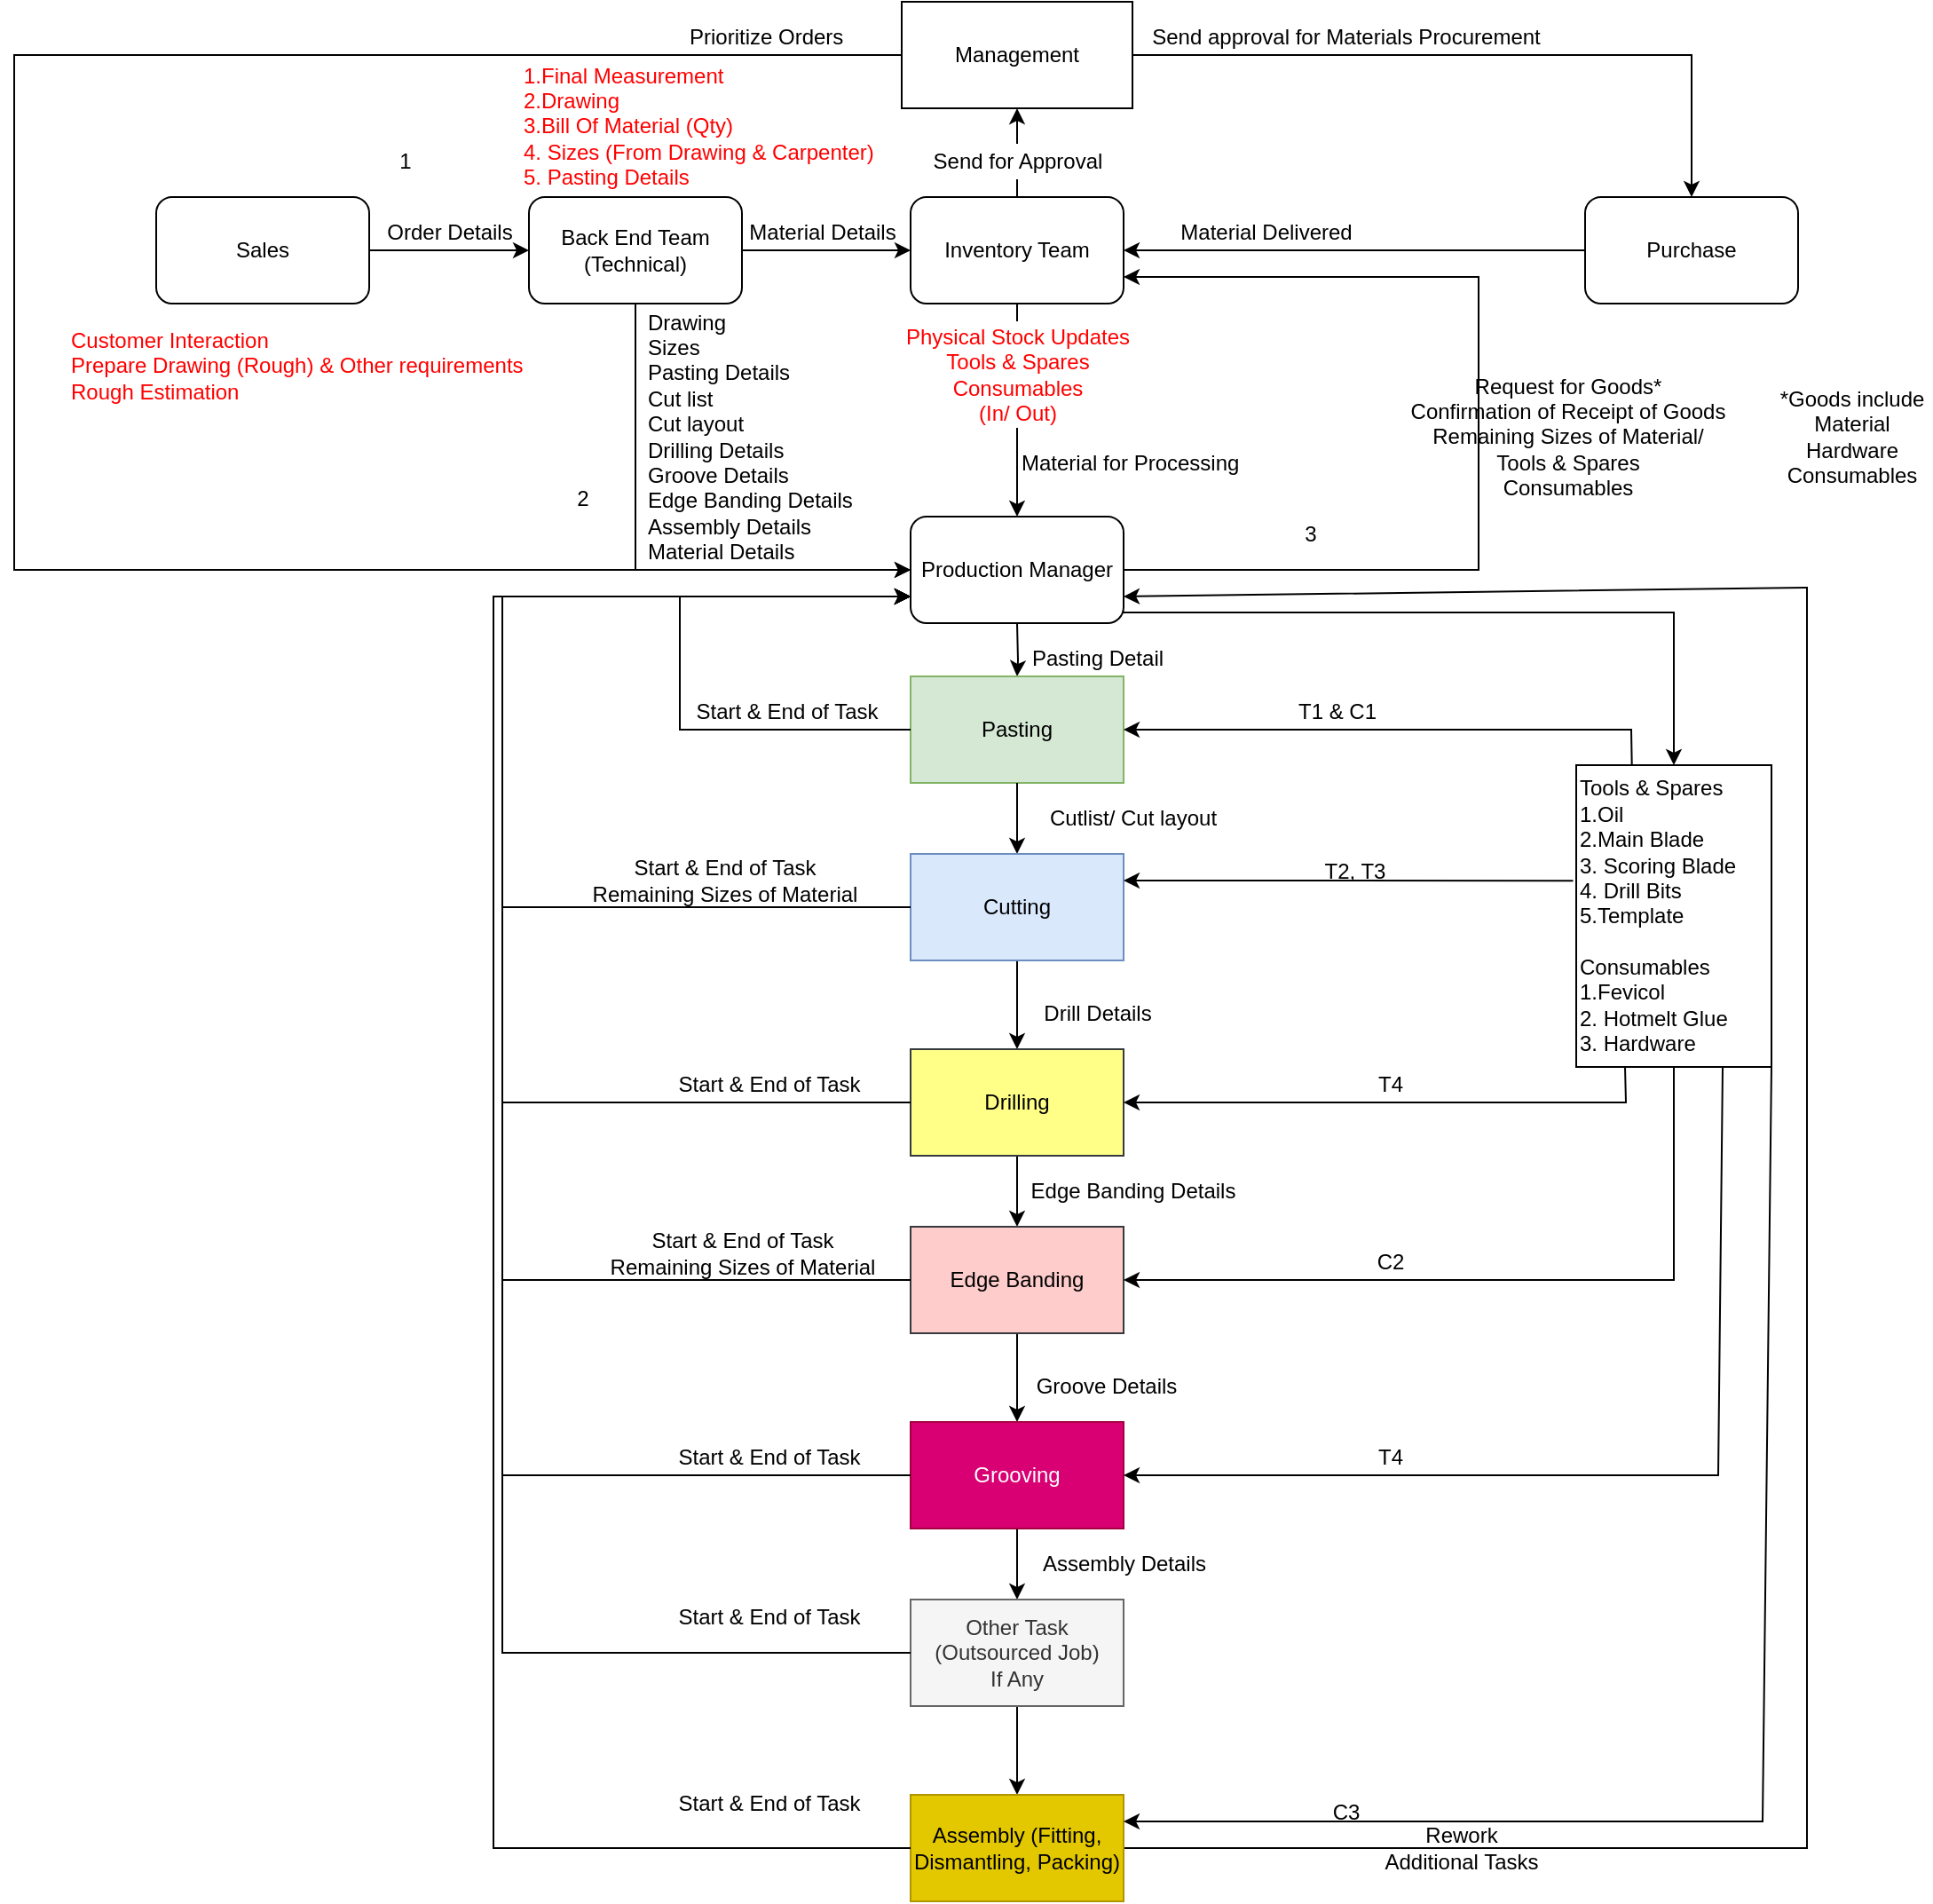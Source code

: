 <mxfile version="15.8.6" type="device" pages="7"><diagram id="ZOrP-AUj3yE2QJsfFZ80" name="Page-1"><mxGraphModel dx="1221" dy="681" grid="1" gridSize="10" guides="1" tooltips="1" connect="1" arrows="1" fold="1" page="1" pageScale="1" pageWidth="1169" pageHeight="827" math="0" shadow="0"><root><mxCell id="0"/><mxCell id="1" parent="0"/><mxCell id="hlxUAf4pkExKSwmWaHzu-24" style="edgeStyle=orthogonalEdgeStyle;rounded=0;orthogonalLoop=1;jettySize=auto;html=1;entryX=0.5;entryY=0;entryDx=0;entryDy=0;" parent="1" source="hlxUAf4pkExKSwmWaHzu-1" target="hlxUAf4pkExKSwmWaHzu-15" edge="1"><mxGeometry relative="1" as="geometry"/></mxCell><mxCell id="hlxUAf4pkExKSwmWaHzu-1" value="Management" style="rounded=0;whiteSpace=wrap;html=1;" parent="1" vertex="1"><mxGeometry x="530" y="30" width="130" height="60" as="geometry"/></mxCell><mxCell id="hlxUAf4pkExKSwmWaHzu-2" value="Sales" style="rounded=1;whiteSpace=wrap;html=1;" parent="1" vertex="1"><mxGeometry x="110" y="140" width="120" height="60" as="geometry"/></mxCell><mxCell id="hlxUAf4pkExKSwmWaHzu-3" value="Customer Interaction&lt;br&gt;Prepare Drawing (Rough) &amp;amp; Other requirements&lt;br&gt;Rough Estimation" style="text;html=1;align=left;verticalAlign=middle;resizable=0;points=[];autosize=1;strokeColor=none;fillColor=none;fontColor=#FF0000;" parent="1" vertex="1"><mxGeometry x="60" y="210" width="270" height="50" as="geometry"/></mxCell><mxCell id="hlxUAf4pkExKSwmWaHzu-4" value="Back End Team (Technical)" style="rounded=1;whiteSpace=wrap;html=1;" parent="1" vertex="1"><mxGeometry x="320" y="140" width="120" height="60" as="geometry"/></mxCell><mxCell id="hlxUAf4pkExKSwmWaHzu-5" value="" style="endArrow=classic;html=1;rounded=0;exitX=1;exitY=0.5;exitDx=0;exitDy=0;entryX=0;entryY=0.5;entryDx=0;entryDy=0;" parent="1" source="hlxUAf4pkExKSwmWaHzu-2" target="hlxUAf4pkExKSwmWaHzu-4" edge="1"><mxGeometry width="50" height="50" relative="1" as="geometry"><mxPoint x="535" y="270" as="sourcePoint"/><mxPoint x="585" y="220" as="targetPoint"/></mxGeometry></mxCell><mxCell id="hlxUAf4pkExKSwmWaHzu-6" value="1.Final Measurement&lt;br&gt;2.Drawing&lt;br&gt;3.Bill Of Material (Qty)&amp;nbsp;&lt;br&gt;4. Sizes (From Drawing &amp;amp; Carpenter)&lt;br&gt;5. Pasting Details" style="text;html=1;align=left;verticalAlign=middle;resizable=0;points=[];autosize=1;strokeColor=none;fillColor=none;fontColor=#FF0000;" parent="1" vertex="1"><mxGeometry x="315" y="60" width="210" height="80" as="geometry"/></mxCell><mxCell id="hlxUAf4pkExKSwmWaHzu-7" value="Order Details" style="text;html=1;align=center;verticalAlign=middle;resizable=0;points=[];autosize=1;strokeColor=none;fillColor=none;" parent="1" vertex="1"><mxGeometry x="230" y="150" width="90" height="20" as="geometry"/></mxCell><mxCell id="hlxUAf4pkExKSwmWaHzu-8" value="" style="endArrow=classic;html=1;rounded=0;exitX=1;exitY=0.5;exitDx=0;exitDy=0;entryX=0;entryY=0.5;entryDx=0;entryDy=0;" parent="1" source="hlxUAf4pkExKSwmWaHzu-4" target="hlxUAf4pkExKSwmWaHzu-9" edge="1"><mxGeometry width="50" height="50" relative="1" as="geometry"><mxPoint x="535" y="180" as="sourcePoint"/><mxPoint x="505" y="170" as="targetPoint"/></mxGeometry></mxCell><mxCell id="hlxUAf4pkExKSwmWaHzu-9" value="Inventory Team" style="rounded=1;whiteSpace=wrap;html=1;" parent="1" vertex="1"><mxGeometry x="535" y="140" width="120" height="60" as="geometry"/></mxCell><mxCell id="hlxUAf4pkExKSwmWaHzu-31" value="" style="edgeStyle=orthogonalEdgeStyle;rounded=0;orthogonalLoop=1;jettySize=auto;html=1;exitX=0.5;exitY=1;exitDx=0;exitDy=0;entryX=0.5;entryY=0;entryDx=0;entryDy=0;startArrow=none;" parent="1" source="hlxUAf4pkExKSwmWaHzu-10" target="JMQt-QUio-y7w5HdOM3F-18" edge="1"><mxGeometry relative="1" as="geometry"><mxPoint x="595" y="320" as="targetPoint"/></mxGeometry></mxCell><mxCell id="hlxUAf4pkExKSwmWaHzu-26" value="" style="edgeStyle=orthogonalEdgeStyle;rounded=0;orthogonalLoop=1;jettySize=auto;html=1;" parent="1" source="hlxUAf4pkExKSwmWaHzu-15" target="hlxUAf4pkExKSwmWaHzu-9" edge="1"><mxGeometry relative="1" as="geometry"/></mxCell><mxCell id="hlxUAf4pkExKSwmWaHzu-15" value="Purchase" style="whiteSpace=wrap;html=1;rounded=1;" parent="1" vertex="1"><mxGeometry x="915" y="140" width="120" height="60" as="geometry"/></mxCell><mxCell id="hlxUAf4pkExKSwmWaHzu-19" value="Material Details" style="text;html=1;align=center;verticalAlign=middle;resizable=0;points=[];autosize=1;strokeColor=none;fillColor=none;" parent="1" vertex="1"><mxGeometry x="435" y="150" width="100" height="20" as="geometry"/></mxCell><mxCell id="hlxUAf4pkExKSwmWaHzu-25" value="Send approval for Materials Procurement" style="text;html=1;align=center;verticalAlign=middle;resizable=0;points=[];autosize=1;strokeColor=none;fillColor=none;" parent="1" vertex="1"><mxGeometry x="665" y="40" width="230" height="20" as="geometry"/></mxCell><mxCell id="hlxUAf4pkExKSwmWaHzu-27" value="Material Delivered" style="text;html=1;align=center;verticalAlign=middle;resizable=0;points=[];autosize=1;strokeColor=none;fillColor=none;" parent="1" vertex="1"><mxGeometry x="680" y="150" width="110" height="20" as="geometry"/></mxCell><mxCell id="hlxUAf4pkExKSwmWaHzu-36" value="" style="edgeStyle=orthogonalEdgeStyle;rounded=0;orthogonalLoop=1;jettySize=auto;html=1;fontColor=#FF0000;" parent="1" target="hlxUAf4pkExKSwmWaHzu-35" edge="1"><mxGeometry relative="1" as="geometry"><mxPoint x="595" y="380" as="sourcePoint"/></mxGeometry></mxCell><mxCell id="hlxUAf4pkExKSwmWaHzu-32" value="Material for Processing&amp;nbsp;" style="text;html=1;align=center;verticalAlign=middle;resizable=0;points=[];autosize=1;strokeColor=none;fillColor=none;" parent="1" vertex="1"><mxGeometry x="590" y="280" width="140" height="20" as="geometry"/></mxCell><mxCell id="hlxUAf4pkExKSwmWaHzu-33" value="" style="endArrow=classic;html=1;rounded=0;exitX=0.5;exitY=1;exitDx=0;exitDy=0;entryX=0;entryY=0.5;entryDx=0;entryDy=0;" parent="1" source="hlxUAf4pkExKSwmWaHzu-4" target="JMQt-QUio-y7w5HdOM3F-18" edge="1"><mxGeometry width="50" height="50" relative="1" as="geometry"><mxPoint x="545" y="290" as="sourcePoint"/><mxPoint x="535" y="350" as="targetPoint"/><Array as="points"><mxPoint x="380" y="350"/></Array></mxGeometry></mxCell><mxCell id="hlxUAf4pkExKSwmWaHzu-34" value="Drawing&lt;br&gt;Sizes&lt;br&gt;Pasting Details&lt;br&gt;Cut list &lt;br&gt;Cut layout&lt;br&gt;Drilling Details&lt;br&gt;Groove Details&lt;br&gt;Edge Banding Details&lt;br&gt;Assembly Details&lt;br&gt;Material Details" style="text;html=1;align=left;verticalAlign=middle;resizable=0;points=[];autosize=1;strokeColor=none;fillColor=none;" parent="1" vertex="1"><mxGeometry x="385" y="200" width="130" height="150" as="geometry"/></mxCell><mxCell id="hlxUAf4pkExKSwmWaHzu-35" value="Pasting" style="whiteSpace=wrap;html=1;fillColor=#d5e8d4;strokeColor=#82b366;" parent="1" vertex="1"><mxGeometry x="535" y="410" width="120" height="60" as="geometry"/></mxCell><mxCell id="JMQt-QUio-y7w5HdOM3F-12" value="" style="endArrow=classic;html=1;rounded=0;fontColor=#66CC00;exitX=0.5;exitY=1;exitDx=0;exitDy=0;entryX=0.5;entryY=0;entryDx=0;entryDy=0;" parent="1" source="hlxUAf4pkExKSwmWaHzu-35" target="JMQt-QUio-y7w5HdOM3F-13" edge="1"><mxGeometry width="50" height="50" relative="1" as="geometry"><mxPoint x="475" y="540" as="sourcePoint"/><mxPoint x="595" y="500" as="targetPoint"/></mxGeometry></mxCell><mxCell id="JMQt-QUio-y7w5HdOM3F-27" value="" style="edgeStyle=orthogonalEdgeStyle;rounded=0;orthogonalLoop=1;jettySize=auto;html=1;fontColor=#000000;entryX=0.5;entryY=0;entryDx=0;entryDy=0;" parent="1" source="JMQt-QUio-y7w5HdOM3F-13" target="JMQt-QUio-y7w5HdOM3F-26" edge="1"><mxGeometry relative="1" as="geometry"><mxPoint x="595" y="590" as="targetPoint"/></mxGeometry></mxCell><mxCell id="JMQt-QUio-y7w5HdOM3F-13" value="Cutting" style="rounded=0;whiteSpace=wrap;html=1;fillColor=#dae8fc;strokeColor=#6c8ebf;" parent="1" vertex="1"><mxGeometry x="535" y="510" width="120" height="60" as="geometry"/></mxCell><mxCell id="JMQt-QUio-y7w5HdOM3F-14" value="&lt;span style=&quot;color: rgb(0 , 0 , 0)&quot;&gt;Cutlist/ Cut layout&lt;/span&gt;" style="text;html=1;align=center;verticalAlign=middle;resizable=0;points=[];autosize=1;strokeColor=none;fillColor=none;fontColor=#0000FF;" parent="1" vertex="1"><mxGeometry x="605" y="480" width="110" height="20" as="geometry"/></mxCell><mxCell id="JMQt-QUio-y7w5HdOM3F-18" value="Production Manager" style="rounded=1;whiteSpace=wrap;html=1;fontColor=#000000;" parent="1" vertex="1"><mxGeometry x="535" y="320" width="120" height="60" as="geometry"/></mxCell><mxCell id="JMQt-QUio-y7w5HdOM3F-25" value="Request for Goods*&lt;br&gt;Confirmation of Receipt of Goods&lt;br&gt;Remaining Sizes of Material/ &lt;br&gt;Tools &amp;amp; Spares&lt;br&gt;Consumables" style="text;html=1;align=center;verticalAlign=middle;resizable=0;points=[];autosize=1;strokeColor=none;fillColor=none;fontColor=#000000;" parent="1" vertex="1"><mxGeometry x="810" y="235" width="190" height="80" as="geometry"/></mxCell><mxCell id="JMQt-QUio-y7w5HdOM3F-67" value="" style="edgeStyle=orthogonalEdgeStyle;rounded=0;orthogonalLoop=1;jettySize=auto;html=1;fontColor=#000000;" parent="1" source="JMQt-QUio-y7w5HdOM3F-26" target="JMQt-QUio-y7w5HdOM3F-66" edge="1"><mxGeometry relative="1" as="geometry"/></mxCell><mxCell id="JMQt-QUio-y7w5HdOM3F-26" value="Drilling" style="whiteSpace=wrap;html=1;rounded=0;strokeColor=#36393d;fillColor=#ffff88;" parent="1" vertex="1"><mxGeometry x="535" y="620" width="120" height="60" as="geometry"/></mxCell><mxCell id="JMQt-QUio-y7w5HdOM3F-19" value="Start &amp;amp; End of Task&lt;br&gt;Remaining Sizes of Material" style="text;html=1;align=center;verticalAlign=middle;resizable=0;points=[];autosize=1;strokeColor=none;fillColor=none;fontColor=#000000;" parent="1" vertex="1"><mxGeometry x="345" y="510" width="170" height="30" as="geometry"/></mxCell><mxCell id="JMQt-QUio-y7w5HdOM3F-47" value="" style="endArrow=classic;html=1;rounded=0;fontColor=#000000;exitX=1;exitY=0.5;exitDx=0;exitDy=0;entryX=1;entryY=0.75;entryDx=0;entryDy=0;" parent="1" source="JMQt-QUio-y7w5HdOM3F-18" target="hlxUAf4pkExKSwmWaHzu-9" edge="1"><mxGeometry width="50" height="50" relative="1" as="geometry"><mxPoint x="605" y="330" as="sourcePoint"/><mxPoint x="865" y="350" as="targetPoint"/><Array as="points"><mxPoint x="855" y="350"/><mxPoint x="855" y="185"/></Array></mxGeometry></mxCell><mxCell id="JMQt-QUio-y7w5HdOM3F-50" value="" style="endArrow=classic;html=1;rounded=0;fontColor=#000000;exitX=0;exitY=0.5;exitDx=0;exitDy=0;entryX=0;entryY=0.75;entryDx=0;entryDy=0;" parent="1" source="hlxUAf4pkExKSwmWaHzu-35" target="JMQt-QUio-y7w5HdOM3F-18" edge="1"><mxGeometry width="50" height="50" relative="1" as="geometry"><mxPoint x="435" y="440" as="sourcePoint"/><mxPoint x="485" y="390" as="targetPoint"/><Array as="points"><mxPoint x="405" y="440"/><mxPoint x="405" y="365"/></Array></mxGeometry></mxCell><mxCell id="JMQt-QUio-y7w5HdOM3F-51" value="" style="endArrow=classic;html=1;rounded=0;fontColor=#000000;exitX=0;exitY=0.5;exitDx=0;exitDy=0;entryX=0;entryY=0.75;entryDx=0;entryDy=0;" parent="1" source="JMQt-QUio-y7w5HdOM3F-13" target="JMQt-QUio-y7w5HdOM3F-18" edge="1"><mxGeometry width="50" height="50" relative="1" as="geometry"><mxPoint x="605" y="430" as="sourcePoint"/><mxPoint x="655" y="380" as="targetPoint"/><Array as="points"><mxPoint x="305" y="540"/><mxPoint x="305" y="365"/></Array></mxGeometry></mxCell><mxCell id="JMQt-QUio-y7w5HdOM3F-52" value="Start &amp;amp; End of Task" style="text;html=1;align=center;verticalAlign=middle;resizable=0;points=[];autosize=1;strokeColor=none;fillColor=none;fontColor=#000000;" parent="1" vertex="1"><mxGeometry x="405" y="420" width="120" height="20" as="geometry"/></mxCell><mxCell id="JMQt-QUio-y7w5HdOM3F-53" value="" style="endArrow=classic;html=1;rounded=0;fontColor=#000000;exitX=0.992;exitY=0.9;exitDx=0;exitDy=0;entryX=0.5;entryY=0;entryDx=0;entryDy=0;exitPerimeter=0;" parent="1" source="JMQt-QUio-y7w5HdOM3F-18" target="JMQt-QUio-y7w5HdOM3F-78" edge="1"><mxGeometry width="50" height="50" relative="1" as="geometry"><mxPoint x="750" y="650" as="sourcePoint"/><mxPoint x="895" y="670" as="targetPoint"/><Array as="points"><mxPoint x="965" y="374"/></Array></mxGeometry></mxCell><mxCell id="JMQt-QUio-y7w5HdOM3F-60" value="Pasting Detail" style="text;html=1;align=center;verticalAlign=middle;resizable=0;points=[];autosize=1;strokeColor=none;fillColor=none;fontColor=#000000;" parent="1" vertex="1"><mxGeometry x="595" y="390" width="90" height="20" as="geometry"/></mxCell><mxCell id="JMQt-QUio-y7w5HdOM3F-63" value="Drill Details" style="text;html=1;align=center;verticalAlign=middle;resizable=0;points=[];autosize=1;strokeColor=none;fillColor=none;fontColor=#000000;" parent="1" vertex="1"><mxGeometry x="600" y="590" width="80" height="20" as="geometry"/></mxCell><mxCell id="JMQt-QUio-y7w5HdOM3F-64" value="Start &amp;amp; End of Task" style="text;html=1;align=center;verticalAlign=middle;resizable=0;points=[];autosize=1;strokeColor=none;fillColor=none;fontColor=#000000;" parent="1" vertex="1"><mxGeometry x="395" y="630" width="120" height="20" as="geometry"/></mxCell><mxCell id="JMQt-QUio-y7w5HdOM3F-65" value="" style="endArrow=classic;html=1;rounded=0;fontColor=#000000;exitX=0;exitY=0.5;exitDx=0;exitDy=0;entryX=0;entryY=0.75;entryDx=0;entryDy=0;" parent="1" source="JMQt-QUio-y7w5HdOM3F-26" target="JMQt-QUio-y7w5HdOM3F-18" edge="1"><mxGeometry width="50" height="50" relative="1" as="geometry"><mxPoint x="655" y="600" as="sourcePoint"/><mxPoint x="705" y="550" as="targetPoint"/><Array as="points"><mxPoint x="305" y="650"/><mxPoint x="305" y="365"/></Array></mxGeometry></mxCell><mxCell id="JMQt-QUio-y7w5HdOM3F-94" value="" style="edgeStyle=orthogonalEdgeStyle;rounded=0;orthogonalLoop=1;jettySize=auto;html=1;fontColor=#000000;" parent="1" source="JMQt-QUio-y7w5HdOM3F-66" target="JMQt-QUio-y7w5HdOM3F-93" edge="1"><mxGeometry relative="1" as="geometry"/></mxCell><mxCell id="JMQt-QUio-y7w5HdOM3F-66" value="Edge Banding" style="whiteSpace=wrap;html=1;rounded=0;strokeColor=#36393d;fillColor=#ffcccc;" parent="1" vertex="1"><mxGeometry x="535" y="720" width="120" height="60" as="geometry"/></mxCell><mxCell id="JMQt-QUio-y7w5HdOM3F-70" value="Edge Banding Details" style="text;html=1;align=center;verticalAlign=middle;resizable=0;points=[];autosize=1;strokeColor=none;fillColor=none;fontColor=#000000;" parent="1" vertex="1"><mxGeometry x="595" y="690" width="130" height="20" as="geometry"/></mxCell><mxCell id="JMQt-QUio-y7w5HdOM3F-76" value="" style="endArrow=classic;html=1;rounded=0;fontColor=#000000;exitX=0;exitY=0.5;exitDx=0;exitDy=0;entryX=0;entryY=0.75;entryDx=0;entryDy=0;" parent="1" source="JMQt-QUio-y7w5HdOM3F-66" target="JMQt-QUio-y7w5HdOM3F-18" edge="1"><mxGeometry width="50" height="50" relative="1" as="geometry"><mxPoint x="565" y="600" as="sourcePoint"/><mxPoint x="615" y="550" as="targetPoint"/><Array as="points"><mxPoint x="305" y="750"/><mxPoint x="305" y="560"/><mxPoint x="305" y="365"/></Array></mxGeometry></mxCell><mxCell id="JMQt-QUio-y7w5HdOM3F-77" value="Start &amp;amp; End of Task&lt;br&gt;Remaining Sizes of Material" style="text;html=1;align=center;verticalAlign=middle;resizable=0;points=[];autosize=1;strokeColor=none;fillColor=none;fontColor=#000000;" parent="1" vertex="1"><mxGeometry x="355" y="720" width="170" height="30" as="geometry"/></mxCell><mxCell id="JMQt-QUio-y7w5HdOM3F-78" value="Tools &amp;amp; Spares&lt;br&gt;1.Oil&lt;br&gt;2.Main Blade&lt;br&gt;3. Scoring Blade&lt;br&gt;4. Drill Bits&lt;br&gt;5.Template&lt;br&gt;&lt;br&gt;Consumables&lt;br&gt;1.Fevicol&lt;br&gt;2. Hotmelt Glue&lt;br&gt;3. Hardware" style="rounded=0;whiteSpace=wrap;html=1;fontColor=#000000;align=left;" parent="1" vertex="1"><mxGeometry x="910" y="460" width="110" height="170" as="geometry"/></mxCell><mxCell id="JMQt-QUio-y7w5HdOM3F-79" value="" style="endArrow=classic;html=1;rounded=0;fontColor=#000000;exitX=0.285;exitY=-0.001;exitDx=0;exitDy=0;entryX=1;entryY=0.5;entryDx=0;entryDy=0;exitPerimeter=0;" parent="1" source="JMQt-QUio-y7w5HdOM3F-78" target="hlxUAf4pkExKSwmWaHzu-35" edge="1"><mxGeometry width="50" height="50" relative="1" as="geometry"><mxPoint x="565" y="560" as="sourcePoint"/><mxPoint x="615" y="510" as="targetPoint"/><Array as="points"><mxPoint x="941" y="440"/><mxPoint x="805" y="440"/></Array></mxGeometry></mxCell><mxCell id="JMQt-QUio-y7w5HdOM3F-80" value="" style="endArrow=classic;html=1;rounded=0;fontColor=#000000;exitX=-0.016;exitY=0.383;exitDx=0;exitDy=0;entryX=1;entryY=0.25;entryDx=0;entryDy=0;exitPerimeter=0;" parent="1" source="JMQt-QUio-y7w5HdOM3F-78" target="JMQt-QUio-y7w5HdOM3F-13" edge="1"><mxGeometry width="50" height="50" relative="1" as="geometry"><mxPoint x="565" y="560" as="sourcePoint"/><mxPoint x="615" y="510" as="targetPoint"/></mxGeometry></mxCell><mxCell id="JMQt-QUio-y7w5HdOM3F-81" value="" style="endArrow=classic;html=1;rounded=0;fontColor=#000000;exitX=0.25;exitY=1;exitDx=0;exitDy=0;entryX=1;entryY=0.5;entryDx=0;entryDy=0;" parent="1" source="JMQt-QUio-y7w5HdOM3F-78" target="JMQt-QUio-y7w5HdOM3F-26" edge="1"><mxGeometry width="50" height="50" relative="1" as="geometry"><mxPoint x="565" y="660" as="sourcePoint"/><mxPoint x="615" y="610" as="targetPoint"/><Array as="points"><mxPoint x="938" y="650"/></Array></mxGeometry></mxCell><mxCell id="JMQt-QUio-y7w5HdOM3F-82" value="" style="endArrow=classic;html=1;rounded=0;fontColor=#000000;exitX=0.5;exitY=1;exitDx=0;exitDy=0;entryX=1;entryY=0.5;entryDx=0;entryDy=0;" parent="1" source="JMQt-QUio-y7w5HdOM3F-78" target="JMQt-QUio-y7w5HdOM3F-66" edge="1"><mxGeometry width="50" height="50" relative="1" as="geometry"><mxPoint x="565" y="660" as="sourcePoint"/><mxPoint x="615" y="610" as="targetPoint"/><Array as="points"><mxPoint x="965" y="750"/></Array></mxGeometry></mxCell><mxCell id="hlxUAf4pkExKSwmWaHzu-10" value="Physical Stock Updates&lt;br&gt;Tools &amp;amp; Spares&lt;br&gt;Consumables&lt;br&gt;(In/ Out)" style="text;html=1;align=center;verticalAlign=middle;resizable=0;points=[];autosize=1;strokeColor=none;fillColor=none;fontColor=#FF0000;" parent="1" vertex="1"><mxGeometry x="525" y="210" width="140" height="60" as="geometry"/></mxCell><mxCell id="JMQt-QUio-y7w5HdOM3F-83" value="" style="edgeStyle=orthogonalEdgeStyle;rounded=0;orthogonalLoop=1;jettySize=auto;html=1;exitX=0.5;exitY=1;exitDx=0;exitDy=0;entryX=0.5;entryY=0;entryDx=0;entryDy=0;endArrow=none;" parent="1" source="hlxUAf4pkExKSwmWaHzu-9" target="hlxUAf4pkExKSwmWaHzu-10" edge="1"><mxGeometry relative="1" as="geometry"><mxPoint x="595" y="200" as="sourcePoint"/><mxPoint x="595" y="320" as="targetPoint"/></mxGeometry></mxCell><mxCell id="JMQt-QUio-y7w5HdOM3F-91" value="" style="endArrow=classic;html=1;rounded=0;fontColor=#000000;exitX=0.5;exitY=0;exitDx=0;exitDy=0;entryX=0.5;entryY=1;entryDx=0;entryDy=0;startArrow=none;" parent="1" source="hlxUAf4pkExKSwmWaHzu-20" target="hlxUAf4pkExKSwmWaHzu-1" edge="1"><mxGeometry width="50" height="50" relative="1" as="geometry"><mxPoint x="555" y="140" as="sourcePoint"/><mxPoint x="605" y="90" as="targetPoint"/></mxGeometry></mxCell><mxCell id="hlxUAf4pkExKSwmWaHzu-20" value="Send for Approval" style="text;html=1;align=center;verticalAlign=middle;resizable=0;points=[];autosize=1;strokeColor=none;fillColor=none;" parent="1" vertex="1"><mxGeometry x="540" y="110" width="110" height="20" as="geometry"/></mxCell><mxCell id="JMQt-QUio-y7w5HdOM3F-92" value="" style="endArrow=none;html=1;rounded=0;fontColor=#000000;exitX=0.5;exitY=0;exitDx=0;exitDy=0;entryX=0.5;entryY=1;entryDx=0;entryDy=0;" parent="1" source="hlxUAf4pkExKSwmWaHzu-9" target="hlxUAf4pkExKSwmWaHzu-20" edge="1"><mxGeometry width="50" height="50" relative="1" as="geometry"><mxPoint x="595" y="140" as="sourcePoint"/><mxPoint x="595" y="90" as="targetPoint"/></mxGeometry></mxCell><mxCell id="JMQt-QUio-y7w5HdOM3F-100" value="" style="edgeStyle=orthogonalEdgeStyle;rounded=0;orthogonalLoop=1;jettySize=auto;html=1;fontColor=#000000;" parent="1" source="JMQt-QUio-y7w5HdOM3F-93" target="JMQt-QUio-y7w5HdOM3F-99" edge="1"><mxGeometry relative="1" as="geometry"/></mxCell><mxCell id="JMQt-QUio-y7w5HdOM3F-93" value="Grooving" style="whiteSpace=wrap;html=1;rounded=0;strokeColor=#A50040;fillColor=#d80073;fontColor=#ffffff;" parent="1" vertex="1"><mxGeometry x="535" y="830" width="120" height="60" as="geometry"/></mxCell><mxCell id="JMQt-QUio-y7w5HdOM3F-95" value="Groove Details" style="text;html=1;align=center;verticalAlign=middle;resizable=0;points=[];autosize=1;strokeColor=none;fillColor=none;fontColor=#000000;" parent="1" vertex="1"><mxGeometry x="600" y="800" width="90" height="20" as="geometry"/></mxCell><mxCell id="JMQt-QUio-y7w5HdOM3F-96" value="" style="endArrow=classic;html=1;rounded=0;fontColor=#000000;exitX=0.75;exitY=1;exitDx=0;exitDy=0;entryX=1;entryY=0.5;entryDx=0;entryDy=0;" parent="1" source="JMQt-QUio-y7w5HdOM3F-78" target="JMQt-QUio-y7w5HdOM3F-93" edge="1"><mxGeometry width="50" height="50" relative="1" as="geometry"><mxPoint x="625" y="650" as="sourcePoint"/><mxPoint x="675" y="600" as="targetPoint"/><Array as="points"><mxPoint x="990" y="860"/></Array></mxGeometry></mxCell><mxCell id="JMQt-QUio-y7w5HdOM3F-97" value="" style="endArrow=classic;html=1;rounded=0;fontColor=#000000;exitX=0;exitY=0.5;exitDx=0;exitDy=0;entryX=0;entryY=0.75;entryDx=0;entryDy=0;" parent="1" source="JMQt-QUio-y7w5HdOM3F-93" target="JMQt-QUio-y7w5HdOM3F-18" edge="1"><mxGeometry width="50" height="50" relative="1" as="geometry"><mxPoint x="625" y="650" as="sourcePoint"/><mxPoint x="675" y="600" as="targetPoint"/><Array as="points"><mxPoint x="305" y="860"/><mxPoint x="305" y="620"/><mxPoint x="305" y="365"/></Array></mxGeometry></mxCell><mxCell id="JMQt-QUio-y7w5HdOM3F-98" value="Start &amp;amp; End of Task" style="text;html=1;align=center;verticalAlign=middle;resizable=0;points=[];autosize=1;strokeColor=none;fillColor=none;fontColor=#000000;" parent="1" vertex="1"><mxGeometry x="395" y="840" width="120" height="20" as="geometry"/></mxCell><mxCell id="HjUlQBIUqihhH3HfeXyb-2" value="" style="edgeStyle=orthogonalEdgeStyle;rounded=0;orthogonalLoop=1;jettySize=auto;html=1;" parent="1" source="JMQt-QUio-y7w5HdOM3F-99" target="HjUlQBIUqihhH3HfeXyb-1" edge="1"><mxGeometry relative="1" as="geometry"/></mxCell><mxCell id="JMQt-QUio-y7w5HdOM3F-99" value="Other Task (Outsourced Job)&lt;br&gt;If Any" style="whiteSpace=wrap;html=1;rounded=0;strokeColor=#666666;fillColor=#f5f5f5;fontColor=#333333;" parent="1" vertex="1"><mxGeometry x="535" y="930" width="120" height="60" as="geometry"/></mxCell><mxCell id="JMQt-QUio-y7w5HdOM3F-101" value="Assembly Details" style="text;html=1;align=center;verticalAlign=middle;resizable=0;points=[];autosize=1;strokeColor=none;fillColor=none;fontColor=#000000;" parent="1" vertex="1"><mxGeometry x="600" y="900" width="110" height="20" as="geometry"/></mxCell><mxCell id="JMQt-QUio-y7w5HdOM3F-102" value="" style="endArrow=classic;html=1;rounded=0;fontColor=#000000;exitX=0;exitY=0.5;exitDx=0;exitDy=0;entryX=0;entryY=0.75;entryDx=0;entryDy=0;" parent="1" source="JMQt-QUio-y7w5HdOM3F-99" target="JMQt-QUio-y7w5HdOM3F-18" edge="1"><mxGeometry width="50" height="50" relative="1" as="geometry"><mxPoint x="645" y="940" as="sourcePoint"/><mxPoint x="695" y="890" as="targetPoint"/><Array as="points"><mxPoint x="305" y="960"/><mxPoint x="305" y="660"/><mxPoint x="305" y="365"/></Array></mxGeometry></mxCell><mxCell id="JMQt-QUio-y7w5HdOM3F-103" value="Start &amp;amp; End of Task" style="text;html=1;align=center;verticalAlign=middle;resizable=0;points=[];autosize=1;strokeColor=none;fillColor=none;fontColor=#000000;" parent="1" vertex="1"><mxGeometry x="395" y="930" width="120" height="20" as="geometry"/></mxCell><mxCell id="JMQt-QUio-y7w5HdOM3F-104" value="T1 &amp;amp; C1" style="text;html=1;align=center;verticalAlign=middle;resizable=0;points=[];autosize=1;strokeColor=none;fillColor=none;fontColor=#000000;" parent="1" vertex="1"><mxGeometry x="745" y="420" width="60" height="20" as="geometry"/></mxCell><mxCell id="JMQt-QUio-y7w5HdOM3F-105" value="T2, T3" style="text;html=1;align=center;verticalAlign=middle;resizable=0;points=[];autosize=1;strokeColor=none;fillColor=none;fontColor=#000000;" parent="1" vertex="1"><mxGeometry x="760" y="510" width="50" height="20" as="geometry"/></mxCell><mxCell id="JMQt-QUio-y7w5HdOM3F-106" value="T4" style="text;html=1;align=center;verticalAlign=middle;resizable=0;points=[];autosize=1;strokeColor=none;fillColor=none;fontColor=#000000;" parent="1" vertex="1"><mxGeometry x="790" y="630" width="30" height="20" as="geometry"/></mxCell><mxCell id="JMQt-QUio-y7w5HdOM3F-107" value="C2" style="text;html=1;align=center;verticalAlign=middle;resizable=0;points=[];autosize=1;strokeColor=none;fillColor=none;fontColor=#000000;" parent="1" vertex="1"><mxGeometry x="790" y="730" width="30" height="20" as="geometry"/></mxCell><mxCell id="JMQt-QUio-y7w5HdOM3F-108" value="T4" style="text;html=1;align=center;verticalAlign=middle;resizable=0;points=[];autosize=1;strokeColor=none;fillColor=none;fontColor=#000000;" parent="1" vertex="1"><mxGeometry x="790" y="840" width="30" height="20" as="geometry"/></mxCell><mxCell id="5sGgZm1ejXqL9TSTB1Aq-1" value="" style="endArrow=classic;html=1;rounded=0;exitX=1;exitY=0.5;exitDx=0;exitDy=0;entryX=1;entryY=0.75;entryDx=0;entryDy=0;" parent="1" source="HjUlQBIUqihhH3HfeXyb-1" target="JMQt-QUio-y7w5HdOM3F-18" edge="1"><mxGeometry width="50" height="50" relative="1" as="geometry"><mxPoint x="530" y="840" as="sourcePoint"/><mxPoint x="1050" y="430" as="targetPoint"/><Array as="points"><mxPoint x="1040" y="1070"/><mxPoint x="1040" y="560"/><mxPoint x="1040" y="360"/></Array></mxGeometry></mxCell><mxCell id="5sGgZm1ejXqL9TSTB1Aq-2" value="Rework&lt;br&gt;Additional Tasks" style="text;html=1;align=center;verticalAlign=middle;resizable=0;points=[];autosize=1;strokeColor=none;fillColor=none;" parent="1" vertex="1"><mxGeometry x="795" y="1055" width="100" height="30" as="geometry"/></mxCell><mxCell id="HjUlQBIUqihhH3HfeXyb-1" value="Assembly (Fitting, Dismantling, Packing)" style="whiteSpace=wrap;html=1;rounded=0;strokeColor=#B09500;fillColor=#e3c800;fontColor=#000000;" parent="1" vertex="1"><mxGeometry x="535" y="1040" width="120" height="60" as="geometry"/></mxCell><mxCell id="HjUlQBIUqihhH3HfeXyb-6" value="" style="endArrow=classic;html=1;rounded=0;entryX=0;entryY=0.75;entryDx=0;entryDy=0;exitX=0;exitY=0.5;exitDx=0;exitDy=0;" parent="1" source="HjUlQBIUqihhH3HfeXyb-1" target="JMQt-QUio-y7w5HdOM3F-18" edge="1"><mxGeometry width="50" height="50" relative="1" as="geometry"><mxPoint x="600" y="450" as="sourcePoint"/><mxPoint x="650" y="400" as="targetPoint"/><Array as="points"><mxPoint x="300" y="1070"/><mxPoint x="300" y="720"/><mxPoint x="300" y="365"/></Array></mxGeometry></mxCell><mxCell id="HjUlQBIUqihhH3HfeXyb-7" value="Start &amp;amp; End of Task" style="text;html=1;align=center;verticalAlign=middle;resizable=0;points=[];autosize=1;strokeColor=none;fillColor=none;fontColor=#000000;" parent="1" vertex="1"><mxGeometry x="395" y="1035" width="120" height="20" as="geometry"/></mxCell><mxCell id="5mE6rBjtZjZUdzH32BgN-1" value="" style="endArrow=classic;html=1;rounded=0;fontColor=#FF3333;exitX=1;exitY=1;exitDx=0;exitDy=0;entryX=1;entryY=0.25;entryDx=0;entryDy=0;" parent="1" source="JMQt-QUio-y7w5HdOM3F-78" target="HjUlQBIUqihhH3HfeXyb-1" edge="1"><mxGeometry width="50" height="50" relative="1" as="geometry"><mxPoint x="540" y="830" as="sourcePoint"/><mxPoint x="590" y="780" as="targetPoint"/><Array as="points"><mxPoint x="1015" y="1055"/></Array></mxGeometry></mxCell><mxCell id="5mE6rBjtZjZUdzH32BgN-2" value="&lt;font color=&quot;#000000&quot;&gt;C3&lt;/font&gt;" style="text;html=1;align=center;verticalAlign=middle;resizable=0;points=[];autosize=1;strokeColor=none;fillColor=none;fontColor=#FF3333;" parent="1" vertex="1"><mxGeometry x="765" y="1040" width="30" height="20" as="geometry"/></mxCell><mxCell id="GHyWEIf3-nqkirGfYjoZ-1" value="*Goods include&lt;br&gt;Material&lt;br&gt;Hardware&lt;br&gt;Consumables" style="text;html=1;align=center;verticalAlign=middle;resizable=0;points=[];autosize=1;strokeColor=none;fillColor=none;" vertex="1" parent="1"><mxGeometry x="1020" y="245" width="90" height="60" as="geometry"/></mxCell><mxCell id="GHyWEIf3-nqkirGfYjoZ-2" value="1" style="text;html=1;align=center;verticalAlign=middle;resizable=0;points=[];autosize=1;strokeColor=none;fillColor=none;" vertex="1" parent="1"><mxGeometry x="240" y="110" width="20" height="20" as="geometry"/></mxCell><mxCell id="GHyWEIf3-nqkirGfYjoZ-3" value="2" style="text;html=1;align=center;verticalAlign=middle;resizable=0;points=[];autosize=1;strokeColor=none;fillColor=none;" vertex="1" parent="1"><mxGeometry x="340" y="300" width="20" height="20" as="geometry"/></mxCell><mxCell id="GHyWEIf3-nqkirGfYjoZ-4" value="3" style="text;html=1;align=center;verticalAlign=middle;resizable=0;points=[];autosize=1;strokeColor=none;fillColor=none;" vertex="1" parent="1"><mxGeometry x="750" y="320" width="20" height="20" as="geometry"/></mxCell><mxCell id="GHyWEIf3-nqkirGfYjoZ-5" value="Prioritize Orders&amp;nbsp;" style="text;html=1;align=center;verticalAlign=middle;resizable=0;points=[];autosize=1;strokeColor=none;fillColor=none;" vertex="1" parent="1"><mxGeometry x="405" y="40" width="100" height="20" as="geometry"/></mxCell><mxCell id="GHyWEIf3-nqkirGfYjoZ-6" value="" style="endArrow=classic;html=1;rounded=0;exitX=0;exitY=0.5;exitDx=0;exitDy=0;entryX=0;entryY=0.5;entryDx=0;entryDy=0;" edge="1" parent="1" source="hlxUAf4pkExKSwmWaHzu-1" target="JMQt-QUio-y7w5HdOM3F-18"><mxGeometry width="50" height="50" relative="1" as="geometry"><mxPoint x="460" y="240" as="sourcePoint"/><mxPoint x="510" y="190" as="targetPoint"/><Array as="points"><mxPoint x="30" y="60"/><mxPoint x="30" y="210"/><mxPoint x="30" y="350"/></Array></mxGeometry></mxCell></root></mxGraphModel></diagram><diagram id="RkIQoamOmNEEYIRrQeEE" name="Prod Sequence 1"><mxGraphModel dx="1038" dy="1679" grid="1" gridSize="10" guides="1" tooltips="1" connect="1" arrows="1" fold="1" page="1" pageScale="1" pageWidth="850" pageHeight="1100" math="0" shadow="0"><root><mxCell id="jz0GLqWXyz7uOdlsZ6BU-0"/><mxCell id="jz0GLqWXyz7uOdlsZ6BU-1" parent="jz0GLqWXyz7uOdlsZ6BU-0"/><mxCell id="jz0GLqWXyz7uOdlsZ6BU-15" value="" style="edgeStyle=orthogonalEdgeStyle;rounded=0;orthogonalLoop=1;jettySize=auto;html=1;" parent="jz0GLqWXyz7uOdlsZ6BU-1" source="jz0GLqWXyz7uOdlsZ6BU-2" target="jz0GLqWXyz7uOdlsZ6BU-9" edge="1"><mxGeometry relative="1" as="geometry"/></mxCell><mxCell id="jz0GLqWXyz7uOdlsZ6BU-2" value="Pressing/ Pasting" style="rounded=0;whiteSpace=wrap;html=1;" parent="jz0GLqWXyz7uOdlsZ6BU-1" vertex="1"><mxGeometry x="330" y="-810" width="120" height="60" as="geometry"/></mxCell><mxCell id="jz0GLqWXyz7uOdlsZ6BU-10" value="" style="edgeStyle=orthogonalEdgeStyle;rounded=0;orthogonalLoop=1;jettySize=auto;html=1;startArrow=none;" parent="jz0GLqWXyz7uOdlsZ6BU-1" source="jz0GLqWXyz7uOdlsZ6BU-11" target="jz0GLqWXyz7uOdlsZ6BU-9" edge="1"><mxGeometry relative="1" as="geometry"/></mxCell><mxCell id="jz0GLqWXyz7uOdlsZ6BU-3" value="Board = Pre- laminated" style="rhombus;whiteSpace=wrap;html=1;rounded=0;" parent="jz0GLqWXyz7uOdlsZ6BU-1" vertex="1"><mxGeometry x="130" y="-830" width="110" height="100" as="geometry"/></mxCell><mxCell id="jz0GLqWXyz7uOdlsZ6BU-5" value="" style="endArrow=classic;html=1;rounded=0;exitX=1;exitY=0.5;exitDx=0;exitDy=0;entryX=0;entryY=0.5;entryDx=0;entryDy=0;startArrow=none;" parent="jz0GLqWXyz7uOdlsZ6BU-1" source="jz0GLqWXyz7uOdlsZ6BU-6" target="jz0GLqWXyz7uOdlsZ6BU-2" edge="1"><mxGeometry width="50" height="50" relative="1" as="geometry"><mxPoint x="330" y="-660" as="sourcePoint"/><mxPoint x="380" y="-710" as="targetPoint"/></mxGeometry></mxCell><mxCell id="jz0GLqWXyz7uOdlsZ6BU-6" value="No" style="text;html=1;align=center;verticalAlign=middle;resizable=0;points=[];autosize=1;strokeColor=none;fillColor=none;" parent="jz0GLqWXyz7uOdlsZ6BU-1" vertex="1"><mxGeometry x="265" y="-790" width="30" height="20" as="geometry"/></mxCell><mxCell id="jz0GLqWXyz7uOdlsZ6BU-7" value="" style="endArrow=none;html=1;rounded=0;exitX=1;exitY=0.5;exitDx=0;exitDy=0;entryX=0;entryY=0.5;entryDx=0;entryDy=0;" parent="jz0GLqWXyz7uOdlsZ6BU-1" source="jz0GLqWXyz7uOdlsZ6BU-3" target="jz0GLqWXyz7uOdlsZ6BU-6" edge="1"><mxGeometry width="50" height="50" relative="1" as="geometry"><mxPoint x="250" y="-780" as="sourcePoint"/><mxPoint x="315" y="-780" as="targetPoint"/></mxGeometry></mxCell><mxCell id="jz0GLqWXyz7uOdlsZ6BU-20" value="" style="edgeStyle=orthogonalEdgeStyle;rounded=0;orthogonalLoop=1;jettySize=auto;html=1;" parent="jz0GLqWXyz7uOdlsZ6BU-1" source="jz0GLqWXyz7uOdlsZ6BU-9" target="jz0GLqWXyz7uOdlsZ6BU-19" edge="1"><mxGeometry relative="1" as="geometry"/></mxCell><mxCell id="jz0GLqWXyz7uOdlsZ6BU-9" value="Cutting" style="rounded=0;whiteSpace=wrap;html=1;" parent="jz0GLqWXyz7uOdlsZ6BU-1" vertex="1"><mxGeometry x="330" y="-700" width="120" height="60" as="geometry"/></mxCell><mxCell id="jz0GLqWXyz7uOdlsZ6BU-11" value="Yes" style="text;html=1;align=center;verticalAlign=middle;resizable=0;points=[];autosize=1;strokeColor=none;fillColor=none;" parent="jz0GLqWXyz7uOdlsZ6BU-1" vertex="1"><mxGeometry x="165" y="-680" width="40" height="20" as="geometry"/></mxCell><mxCell id="jz0GLqWXyz7uOdlsZ6BU-12" value="" style="edgeStyle=orthogonalEdgeStyle;rounded=0;orthogonalLoop=1;jettySize=auto;html=1;endArrow=none;" parent="jz0GLqWXyz7uOdlsZ6BU-1" source="jz0GLqWXyz7uOdlsZ6BU-3" target="jz0GLqWXyz7uOdlsZ6BU-11" edge="1"><mxGeometry relative="1" as="geometry"><mxPoint x="185" y="-730" as="sourcePoint"/><mxPoint x="185" y="-680" as="targetPoint"/></mxGeometry></mxCell><mxCell id="jz0GLqWXyz7uOdlsZ6BU-16" value="1. Raw Board (Panel/ Sheet)&lt;br&gt;2. Laminate&lt;br&gt;3. Fevicol&lt;br&gt;4. Edge Banding Tapes&lt;br&gt;5. Hot melt Glue&lt;br&gt;6. Hardware" style="rounded=0;whiteSpace=wrap;html=1;" parent="jz0GLqWXyz7uOdlsZ6BU-1" vertex="1"><mxGeometry x="530" y="-620" width="160" height="100" as="geometry"/></mxCell><mxCell id="jz0GLqWXyz7uOdlsZ6BU-17" value="" style="endArrow=classic;html=1;rounded=0;exitX=0.5;exitY=0;exitDx=0;exitDy=0;entryX=1;entryY=0.5;entryDx=0;entryDy=0;" parent="jz0GLqWXyz7uOdlsZ6BU-1" source="jz0GLqWXyz7uOdlsZ6BU-16" target="jz0GLqWXyz7uOdlsZ6BU-2" edge="1"><mxGeometry width="50" height="50" relative="1" as="geometry"><mxPoint x="310" y="-690" as="sourcePoint"/><mxPoint x="360" y="-740" as="targetPoint"/><Array as="points"><mxPoint x="610" y="-780"/></Array></mxGeometry></mxCell><mxCell id="jz0GLqWXyz7uOdlsZ6BU-18" value="1, 2, 3" style="text;html=1;align=center;verticalAlign=middle;resizable=0;points=[];autosize=1;strokeColor=none;fillColor=none;" parent="jz0GLqWXyz7uOdlsZ6BU-1" vertex="1"><mxGeometry x="505" y="-800" width="50" height="20" as="geometry"/></mxCell><mxCell id="jz0GLqWXyz7uOdlsZ6BU-22" value="" style="edgeStyle=orthogonalEdgeStyle;rounded=0;orthogonalLoop=1;jettySize=auto;html=1;" parent="jz0GLqWXyz7uOdlsZ6BU-1" source="jz0GLqWXyz7uOdlsZ6BU-19" target="jz0GLqWXyz7uOdlsZ6BU-21" edge="1"><mxGeometry relative="1" as="geometry"/></mxCell><mxCell id="jz0GLqWXyz7uOdlsZ6BU-19" value="Drilling" style="rounded=0;whiteSpace=wrap;html=1;" parent="jz0GLqWXyz7uOdlsZ6BU-1" vertex="1"><mxGeometry x="330" y="-600" width="120" height="60" as="geometry"/></mxCell><mxCell id="jz0GLqWXyz7uOdlsZ6BU-24" value="" style="edgeStyle=orthogonalEdgeStyle;rounded=0;orthogonalLoop=1;jettySize=auto;html=1;" parent="jz0GLqWXyz7uOdlsZ6BU-1" source="jz0GLqWXyz7uOdlsZ6BU-21" target="jz0GLqWXyz7uOdlsZ6BU-23" edge="1"><mxGeometry relative="1" as="geometry"/></mxCell><mxCell id="jz0GLqWXyz7uOdlsZ6BU-21" value="Edge Banding" style="whiteSpace=wrap;html=1;rounded=0;" parent="jz0GLqWXyz7uOdlsZ6BU-1" vertex="1"><mxGeometry x="330" y="-500" width="120" height="60" as="geometry"/></mxCell><mxCell id="jz0GLqWXyz7uOdlsZ6BU-27" value="" style="edgeStyle=orthogonalEdgeStyle;rounded=0;orthogonalLoop=1;jettySize=auto;html=1;" parent="jz0GLqWXyz7uOdlsZ6BU-1" source="jz0GLqWXyz7uOdlsZ6BU-23" target="jz0GLqWXyz7uOdlsZ6BU-26" edge="1"><mxGeometry relative="1" as="geometry"/></mxCell><mxCell id="jz0GLqWXyz7uOdlsZ6BU-23" value="Grooving" style="whiteSpace=wrap;html=1;rounded=0;" parent="jz0GLqWXyz7uOdlsZ6BU-1" vertex="1"><mxGeometry x="330" y="-400" width="120" height="60" as="geometry"/></mxCell><mxCell id="jz0GLqWXyz7uOdlsZ6BU-25" value="" style="endArrow=classic;html=1;rounded=0;exitX=0.5;exitY=1;exitDx=0;exitDy=0;entryX=1;entryY=0.5;entryDx=0;entryDy=0;" parent="jz0GLqWXyz7uOdlsZ6BU-1" source="jz0GLqWXyz7uOdlsZ6BU-16" target="jz0GLqWXyz7uOdlsZ6BU-21" edge="1"><mxGeometry width="50" height="50" relative="1" as="geometry"><mxPoint x="310" y="-470" as="sourcePoint"/><mxPoint x="360" y="-520" as="targetPoint"/><Array as="points"><mxPoint x="610" y="-470"/></Array></mxGeometry></mxCell><mxCell id="jz0GLqWXyz7uOdlsZ6BU-29" value="" style="edgeStyle=orthogonalEdgeStyle;rounded=0;orthogonalLoop=1;jettySize=auto;html=1;" parent="jz0GLqWXyz7uOdlsZ6BU-1" source="jz0GLqWXyz7uOdlsZ6BU-26" target="jz0GLqWXyz7uOdlsZ6BU-28" edge="1"><mxGeometry relative="1" as="geometry"/></mxCell><mxCell id="jz0GLqWXyz7uOdlsZ6BU-26" value="Assembly" style="whiteSpace=wrap;html=1;rounded=0;" parent="jz0GLqWXyz7uOdlsZ6BU-1" vertex="1"><mxGeometry x="330" y="-310" width="120" height="60" as="geometry"/></mxCell><mxCell id="jz0GLqWXyz7uOdlsZ6BU-28" value="Delivery" style="whiteSpace=wrap;html=1;rounded=0;" parent="jz0GLqWXyz7uOdlsZ6BU-1" vertex="1"><mxGeometry x="330" y="-220" width="120" height="60" as="geometry"/></mxCell><mxCell id="jz0GLqWXyz7uOdlsZ6BU-30" value="4, 5" style="text;html=1;align=center;verticalAlign=middle;resizable=0;points=[];autosize=1;strokeColor=none;fillColor=none;" parent="jz0GLqWXyz7uOdlsZ6BU-1" vertex="1"><mxGeometry x="500" y="-490" width="40" height="20" as="geometry"/></mxCell><mxCell id="7fU4eQzCX-uhwqpSaizK-0" value="Laminated Board" style="text;html=1;align=center;verticalAlign=middle;resizable=0;points=[];autosize=1;strokeColor=none;fillColor=none;" parent="jz0GLqWXyz7uOdlsZ6BU-1" vertex="1"><mxGeometry x="335" y="-730" width="110" height="20" as="geometry"/></mxCell><mxCell id="7fU4eQzCX-uhwqpSaizK-1" value="Panels to be drilled" style="text;html=1;align=center;verticalAlign=middle;resizable=0;points=[];autosize=1;strokeColor=none;fillColor=none;" parent="jz0GLqWXyz7uOdlsZ6BU-1" vertex="1"><mxGeometry x="330" y="-630" width="120" height="20" as="geometry"/></mxCell><mxCell id="7fU4eQzCX-uhwqpSaizK-2" value="" style="endArrow=classic;html=1;rounded=0;entryX=0;entryY=0.5;entryDx=0;entryDy=0;exitX=0;exitY=1;exitDx=0;exitDy=0;" parent="jz0GLqWXyz7uOdlsZ6BU-1" source="jz0GLqWXyz7uOdlsZ6BU-9" target="jz0GLqWXyz7uOdlsZ6BU-21" edge="1"><mxGeometry width="50" height="50" relative="1" as="geometry"><mxPoint x="370" y="-490" as="sourcePoint"/><mxPoint x="420" y="-540" as="targetPoint"/><Array as="points"><mxPoint x="250" y="-640"/><mxPoint x="250" y="-560"/><mxPoint x="250" y="-470"/></Array></mxGeometry></mxCell><mxCell id="7fU4eQzCX-uhwqpSaizK-3" value="Panels to be Edge Banded" style="text;html=1;align=center;verticalAlign=middle;resizable=0;points=[];autosize=1;strokeColor=none;fillColor=none;" parent="jz0GLqWXyz7uOdlsZ6BU-1" vertex="1"><mxGeometry x="250" y="-530" width="160" height="20" as="geometry"/></mxCell><mxCell id="7fU4eQzCX-uhwqpSaizK-5" value="&lt;h1&gt;Production Sequence 1&lt;/h1&gt;&lt;div&gt;Pressing - Cutting - Drilling - Edge Banding -&amp;nbsp; Grooving - Assembly&lt;/div&gt;" style="text;html=1;strokeColor=none;fillColor=none;spacing=5;spacingTop=-20;whiteSpace=wrap;overflow=hidden;rounded=0;align=center;" parent="jz0GLqWXyz7uOdlsZ6BU-1" vertex="1"><mxGeometry x="252.5" y="-940" width="275" height="80" as="geometry"/></mxCell><mxCell id="WTCLqnwwi1bkSVAQ2aJZ-0" value="Panels to be Groove" style="text;html=1;align=center;verticalAlign=middle;resizable=0;points=[];autosize=1;strokeColor=none;fillColor=none;" parent="jz0GLqWXyz7uOdlsZ6BU-1" vertex="1"><mxGeometry x="415" y="-430" width="120" height="20" as="geometry"/></mxCell><mxCell id="WTCLqnwwi1bkSVAQ2aJZ-1" value="All Panels" style="text;html=1;align=center;verticalAlign=middle;resizable=0;points=[];autosize=1;strokeColor=none;fillColor=none;" parent="jz0GLqWXyz7uOdlsZ6BU-1" vertex="1"><mxGeometry x="390" y="-330" width="70" height="20" as="geometry"/></mxCell><mxCell id="2nxfE3wEuFBxuByx5_Rz-0" value="" style="endArrow=classic;html=1;rounded=0;fontColor=#000000;exitX=0.5;exitY=1;exitDx=0;exitDy=0;entryX=1;entryY=0.5;entryDx=0;entryDy=0;" parent="jz0GLqWXyz7uOdlsZ6BU-1" source="jz0GLqWXyz7uOdlsZ6BU-16" target="jz0GLqWXyz7uOdlsZ6BU-26" edge="1"><mxGeometry width="50" height="50" relative="1" as="geometry"><mxPoint x="280" y="-350" as="sourcePoint"/><mxPoint x="330" y="-400" as="targetPoint"/><Array as="points"><mxPoint x="610" y="-280"/></Array></mxGeometry></mxCell><mxCell id="2nxfE3wEuFBxuByx5_Rz-1" value="6" style="text;html=1;align=center;verticalAlign=middle;resizable=0;points=[];autosize=1;strokeColor=none;fillColor=none;fontColor=#000000;" parent="jz0GLqWXyz7uOdlsZ6BU-1" vertex="1"><mxGeometry x="520" y="-300" width="20" height="20" as="geometry"/></mxCell></root></mxGraphModel></diagram><diagram id="t73fiJYuv4K7zZel3upO" name="Prod Sequence 2"><mxGraphModel dx="1038" dy="1679" grid="1" gridSize="10" guides="1" tooltips="1" connect="1" arrows="1" fold="1" page="1" pageScale="1" pageWidth="850" pageHeight="1100" math="0" shadow="0"><root><mxCell id="nCyIFpQFo-XXBoZAWVbb-0"/><mxCell id="nCyIFpQFo-XXBoZAWVbb-1" parent="nCyIFpQFo-XXBoZAWVbb-0"/><mxCell id="digbUNI-vnEsVvduyTeA-0" value="" style="edgeStyle=orthogonalEdgeStyle;rounded=0;orthogonalLoop=1;jettySize=auto;html=1;" parent="nCyIFpQFo-XXBoZAWVbb-1" source="digbUNI-vnEsVvduyTeA-1" target="digbUNI-vnEsVvduyTeA-8" edge="1"><mxGeometry relative="1" as="geometry"/></mxCell><mxCell id="digbUNI-vnEsVvduyTeA-1" value="Pressing/ Pasting" style="rounded=0;whiteSpace=wrap;html=1;" parent="nCyIFpQFo-XXBoZAWVbb-1" vertex="1"><mxGeometry x="340" y="-755" width="120" height="60" as="geometry"/></mxCell><mxCell id="digbUNI-vnEsVvduyTeA-2" value="" style="edgeStyle=orthogonalEdgeStyle;rounded=0;orthogonalLoop=1;jettySize=auto;html=1;startArrow=none;" parent="nCyIFpQFo-XXBoZAWVbb-1" source="digbUNI-vnEsVvduyTeA-9" target="digbUNI-vnEsVvduyTeA-8" edge="1"><mxGeometry relative="1" as="geometry"/></mxCell><mxCell id="digbUNI-vnEsVvduyTeA-3" value="Board = Pre- laminated" style="rhombus;whiteSpace=wrap;html=1;rounded=0;" parent="nCyIFpQFo-XXBoZAWVbb-1" vertex="1"><mxGeometry x="140" y="-775" width="110" height="100" as="geometry"/></mxCell><mxCell id="digbUNI-vnEsVvduyTeA-4" value="" style="endArrow=classic;html=1;rounded=0;exitX=1;exitY=0.5;exitDx=0;exitDy=0;entryX=0;entryY=0.5;entryDx=0;entryDy=0;startArrow=none;" parent="nCyIFpQFo-XXBoZAWVbb-1" source="digbUNI-vnEsVvduyTeA-5" target="digbUNI-vnEsVvduyTeA-1" edge="1"><mxGeometry width="50" height="50" relative="1" as="geometry"><mxPoint x="340" y="-605" as="sourcePoint"/><mxPoint x="390" y="-655" as="targetPoint"/></mxGeometry></mxCell><mxCell id="digbUNI-vnEsVvduyTeA-5" value="No" style="text;html=1;align=center;verticalAlign=middle;resizable=0;points=[];autosize=1;strokeColor=none;fillColor=none;" parent="nCyIFpQFo-XXBoZAWVbb-1" vertex="1"><mxGeometry x="275" y="-735" width="30" height="20" as="geometry"/></mxCell><mxCell id="digbUNI-vnEsVvduyTeA-6" value="" style="endArrow=none;html=1;rounded=0;exitX=1;exitY=0.5;exitDx=0;exitDy=0;entryX=0;entryY=0.5;entryDx=0;entryDy=0;" parent="nCyIFpQFo-XXBoZAWVbb-1" source="digbUNI-vnEsVvduyTeA-3" target="digbUNI-vnEsVvduyTeA-5" edge="1"><mxGeometry width="50" height="50" relative="1" as="geometry"><mxPoint x="260" y="-725" as="sourcePoint"/><mxPoint x="325" y="-725" as="targetPoint"/></mxGeometry></mxCell><mxCell id="digbUNI-vnEsVvduyTeA-7" value="" style="edgeStyle=orthogonalEdgeStyle;rounded=0;orthogonalLoop=1;jettySize=auto;html=1;entryX=0.5;entryY=0;entryDx=0;entryDy=0;" parent="nCyIFpQFo-XXBoZAWVbb-1" source="digbUNI-vnEsVvduyTeA-8" target="digbUNI-vnEsVvduyTeA-17" edge="1"><mxGeometry relative="1" as="geometry"><mxPoint x="400" y="-555" as="targetPoint"/></mxGeometry></mxCell><mxCell id="digbUNI-vnEsVvduyTeA-8" value="Cutting" style="rounded=0;whiteSpace=wrap;html=1;" parent="nCyIFpQFo-XXBoZAWVbb-1" vertex="1"><mxGeometry x="340" y="-645" width="120" height="60" as="geometry"/></mxCell><mxCell id="digbUNI-vnEsVvduyTeA-9" value="Yes" style="text;html=1;align=center;verticalAlign=middle;resizable=0;points=[];autosize=1;strokeColor=none;fillColor=none;" parent="nCyIFpQFo-XXBoZAWVbb-1" vertex="1"><mxGeometry x="175" y="-625" width="40" height="20" as="geometry"/></mxCell><mxCell id="digbUNI-vnEsVvduyTeA-10" value="" style="edgeStyle=orthogonalEdgeStyle;rounded=0;orthogonalLoop=1;jettySize=auto;html=1;endArrow=none;" parent="nCyIFpQFo-XXBoZAWVbb-1" source="digbUNI-vnEsVvduyTeA-3" target="digbUNI-vnEsVvduyTeA-9" edge="1"><mxGeometry relative="1" as="geometry"><mxPoint x="195" y="-675" as="sourcePoint"/><mxPoint x="195" y="-625" as="targetPoint"/></mxGeometry></mxCell><mxCell id="digbUNI-vnEsVvduyTeA-11" value="1. Raw Board (Panel/ Sheet)&lt;br&gt;2. Laminate&lt;br&gt;3. Fevicol&lt;br&gt;4. Edge Banding Tapes&lt;br&gt;5. Hot melt Glue&lt;br&gt;6.Hardware" style="rounded=0;whiteSpace=wrap;html=1;" parent="nCyIFpQFo-XXBoZAWVbb-1" vertex="1"><mxGeometry x="550" y="-700" width="140" height="110" as="geometry"/></mxCell><mxCell id="digbUNI-vnEsVvduyTeA-12" value="" style="endArrow=classic;html=1;rounded=0;exitX=0.5;exitY=0;exitDx=0;exitDy=0;entryX=1;entryY=0.5;entryDx=0;entryDy=0;" parent="nCyIFpQFo-XXBoZAWVbb-1" source="digbUNI-vnEsVvduyTeA-11" target="digbUNI-vnEsVvduyTeA-1" edge="1"><mxGeometry width="50" height="50" relative="1" as="geometry"><mxPoint x="320" y="-635" as="sourcePoint"/><mxPoint x="370" y="-685" as="targetPoint"/><Array as="points"><mxPoint x="620" y="-725"/></Array></mxGeometry></mxCell><mxCell id="digbUNI-vnEsVvduyTeA-13" value="1, 2, 3" style="text;html=1;align=center;verticalAlign=middle;resizable=0;points=[];autosize=1;strokeColor=none;fillColor=none;" parent="nCyIFpQFo-XXBoZAWVbb-1" vertex="1"><mxGeometry x="515" y="-745" width="50" height="20" as="geometry"/></mxCell><mxCell id="digbUNI-vnEsVvduyTeA-16" value="" style="edgeStyle=orthogonalEdgeStyle;rounded=0;orthogonalLoop=1;jettySize=auto;html=1;" parent="nCyIFpQFo-XXBoZAWVbb-1" source="digbUNI-vnEsVvduyTeA-17" target="digbUNI-vnEsVvduyTeA-19" edge="1"><mxGeometry relative="1" as="geometry"/></mxCell><mxCell id="digbUNI-vnEsVvduyTeA-17" value="Edge Banding" style="whiteSpace=wrap;html=1;rounded=0;" parent="nCyIFpQFo-XXBoZAWVbb-1" vertex="1"><mxGeometry x="340" y="-555" width="120" height="60" as="geometry"/></mxCell><mxCell id="digbUNI-vnEsVvduyTeA-18" value="" style="edgeStyle=orthogonalEdgeStyle;rounded=0;orthogonalLoop=1;jettySize=auto;html=1;" parent="nCyIFpQFo-XXBoZAWVbb-1" source="digbUNI-vnEsVvduyTeA-19" target="digbUNI-vnEsVvduyTeA-22" edge="1"><mxGeometry relative="1" as="geometry"/></mxCell><mxCell id="digbUNI-vnEsVvduyTeA-19" value="Grooving" style="whiteSpace=wrap;html=1;rounded=0;" parent="nCyIFpQFo-XXBoZAWVbb-1" vertex="1"><mxGeometry x="340" y="-455" width="120" height="60" as="geometry"/></mxCell><mxCell id="digbUNI-vnEsVvduyTeA-20" value="" style="endArrow=classic;html=1;rounded=0;exitX=0.5;exitY=1;exitDx=0;exitDy=0;entryX=1;entryY=0.5;entryDx=0;entryDy=0;" parent="nCyIFpQFo-XXBoZAWVbb-1" source="digbUNI-vnEsVvduyTeA-11" target="digbUNI-vnEsVvduyTeA-17" edge="1"><mxGeometry width="50" height="50" relative="1" as="geometry"><mxPoint x="320" y="-415" as="sourcePoint"/><mxPoint x="370" y="-465" as="targetPoint"/><Array as="points"><mxPoint x="620" y="-525"/></Array></mxGeometry></mxCell><mxCell id="digbUNI-vnEsVvduyTeA-21" value="" style="edgeStyle=orthogonalEdgeStyle;rounded=0;orthogonalLoop=1;jettySize=auto;html=1;" parent="nCyIFpQFo-XXBoZAWVbb-1" source="digbUNI-vnEsVvduyTeA-22" target="digbUNI-vnEsVvduyTeA-23" edge="1"><mxGeometry relative="1" as="geometry"/></mxCell><mxCell id="digbUNI-vnEsVvduyTeA-22" value="Assembly" style="whiteSpace=wrap;html=1;rounded=0;" parent="nCyIFpQFo-XXBoZAWVbb-1" vertex="1"><mxGeometry x="340" y="-365" width="120" height="60" as="geometry"/></mxCell><mxCell id="digbUNI-vnEsVvduyTeA-23" value="Delivery" style="whiteSpace=wrap;html=1;rounded=0;" parent="nCyIFpQFo-XXBoZAWVbb-1" vertex="1"><mxGeometry x="340" y="-275" width="120" height="60" as="geometry"/></mxCell><mxCell id="digbUNI-vnEsVvduyTeA-24" value="4, 5" style="text;html=1;align=center;verticalAlign=middle;resizable=0;points=[];autosize=1;strokeColor=none;fillColor=none;" parent="nCyIFpQFo-XXBoZAWVbb-1" vertex="1"><mxGeometry x="520" y="-545" width="40" height="20" as="geometry"/></mxCell><mxCell id="digbUNI-vnEsVvduyTeA-25" value="Laminated Board" style="text;html=1;align=center;verticalAlign=middle;resizable=0;points=[];autosize=1;strokeColor=none;fillColor=none;" parent="nCyIFpQFo-XXBoZAWVbb-1" vertex="1"><mxGeometry x="332" y="-675" width="110" height="20" as="geometry"/></mxCell><mxCell id="digbUNI-vnEsVvduyTeA-28" value="Panels to be Edge Banded" style="text;html=1;align=center;verticalAlign=middle;resizable=0;points=[];autosize=1;strokeColor=none;fillColor=none;" parent="nCyIFpQFo-XXBoZAWVbb-1" vertex="1"><mxGeometry x="295" y="-581" width="160" height="20" as="geometry"/></mxCell><mxCell id="digbUNI-vnEsVvduyTeA-29" value="&lt;h1&gt;Production Sequence 2&lt;/h1&gt;&lt;div&gt;Pressing - Cutting - Edge Banding -&amp;nbsp; Grooving - Assembly&lt;/div&gt;" style="text;html=1;strokeColor=none;fillColor=none;spacing=5;spacingTop=-20;whiteSpace=wrap;overflow=hidden;rounded=0;align=center;" parent="nCyIFpQFo-XXBoZAWVbb-1" vertex="1"><mxGeometry x="262.5" y="-885" width="275" height="80" as="geometry"/></mxCell><mxCell id="digbUNI-vnEsVvduyTeA-30" value="Panels to be Grooved" style="text;html=1;align=center;verticalAlign=middle;resizable=0;points=[];autosize=1;strokeColor=none;fillColor=none;" parent="nCyIFpQFo-XXBoZAWVbb-1" vertex="1"><mxGeometry x="341" y="-484" width="130" height="20" as="geometry"/></mxCell><mxCell id="digbUNI-vnEsVvduyTeA-31" value="All Panels" style="text;html=1;align=center;verticalAlign=middle;resizable=0;points=[];autosize=1;strokeColor=none;fillColor=none;" parent="nCyIFpQFo-XXBoZAWVbb-1" vertex="1"><mxGeometry x="375" y="-392" width="70" height="20" as="geometry"/></mxCell></root></mxGraphModel></diagram><diagram id="KfElRE74hKBdo6LOcwBC" name="Prod Sequence 3"><mxGraphModel dx="1038" dy="579" grid="1" gridSize="10" guides="1" tooltips="1" connect="1" arrows="1" fold="1" page="1" pageScale="1" pageWidth="850" pageHeight="1100" math="0" shadow="0"><root><mxCell id="BY5zjfMGR3tNlwdE9xWX-0"/><mxCell id="BY5zjfMGR3tNlwdE9xWX-1" parent="BY5zjfMGR3tNlwdE9xWX-0"/><mxCell id="QAoSr_d57R3ai1D-BMzc-0" value="" style="edgeStyle=orthogonalEdgeStyle;rounded=0;orthogonalLoop=1;jettySize=auto;html=1;" parent="BY5zjfMGR3tNlwdE9xWX-1" source="QAoSr_d57R3ai1D-BMzc-1" target="QAoSr_d57R3ai1D-BMzc-8" edge="1"><mxGeometry relative="1" as="geometry"/></mxCell><mxCell id="QAoSr_d57R3ai1D-BMzc-1" value="Pressing/ Pasting" style="rounded=0;whiteSpace=wrap;html=1;" parent="BY5zjfMGR3tNlwdE9xWX-1" vertex="1"><mxGeometry x="330" y="130" width="120" height="60" as="geometry"/></mxCell><mxCell id="QAoSr_d57R3ai1D-BMzc-2" value="" style="edgeStyle=orthogonalEdgeStyle;rounded=0;orthogonalLoop=1;jettySize=auto;html=1;startArrow=none;" parent="BY5zjfMGR3tNlwdE9xWX-1" source="QAoSr_d57R3ai1D-BMzc-9" target="QAoSr_d57R3ai1D-BMzc-8" edge="1"><mxGeometry relative="1" as="geometry"/></mxCell><mxCell id="QAoSr_d57R3ai1D-BMzc-3" value="Board = Pre- laminated" style="rhombus;whiteSpace=wrap;html=1;rounded=0;" parent="BY5zjfMGR3tNlwdE9xWX-1" vertex="1"><mxGeometry x="130" y="110" width="110" height="100" as="geometry"/></mxCell><mxCell id="QAoSr_d57R3ai1D-BMzc-4" value="" style="endArrow=classic;html=1;rounded=0;exitX=1;exitY=0.5;exitDx=0;exitDy=0;entryX=0;entryY=0.5;entryDx=0;entryDy=0;startArrow=none;" parent="BY5zjfMGR3tNlwdE9xWX-1" source="QAoSr_d57R3ai1D-BMzc-5" target="QAoSr_d57R3ai1D-BMzc-1" edge="1"><mxGeometry width="50" height="50" relative="1" as="geometry"><mxPoint x="330" y="280" as="sourcePoint"/><mxPoint x="380" y="230" as="targetPoint"/></mxGeometry></mxCell><mxCell id="QAoSr_d57R3ai1D-BMzc-5" value="No" style="text;html=1;align=center;verticalAlign=middle;resizable=0;points=[];autosize=1;strokeColor=none;fillColor=none;" parent="BY5zjfMGR3tNlwdE9xWX-1" vertex="1"><mxGeometry x="265" y="150" width="30" height="20" as="geometry"/></mxCell><mxCell id="QAoSr_d57R3ai1D-BMzc-6" value="" style="endArrow=none;html=1;rounded=0;exitX=1;exitY=0.5;exitDx=0;exitDy=0;entryX=0;entryY=0.5;entryDx=0;entryDy=0;" parent="BY5zjfMGR3tNlwdE9xWX-1" source="QAoSr_d57R3ai1D-BMzc-3" target="QAoSr_d57R3ai1D-BMzc-5" edge="1"><mxGeometry width="50" height="50" relative="1" as="geometry"><mxPoint x="250" y="160" as="sourcePoint"/><mxPoint x="315" y="160" as="targetPoint"/></mxGeometry></mxCell><mxCell id="QAoSr_d57R3ai1D-BMzc-7" value="" style="edgeStyle=orthogonalEdgeStyle;rounded=0;orthogonalLoop=1;jettySize=auto;html=1;entryX=0.5;entryY=0;entryDx=0;entryDy=0;" parent="BY5zjfMGR3tNlwdE9xWX-1" source="QAoSr_d57R3ai1D-BMzc-8" target="QAoSr_d57R3ai1D-BMzc-15" edge="1"><mxGeometry relative="1" as="geometry"><mxPoint x="390" y="330" as="targetPoint"/></mxGeometry></mxCell><mxCell id="QAoSr_d57R3ai1D-BMzc-8" value="Cutting" style="rounded=0;whiteSpace=wrap;html=1;" parent="BY5zjfMGR3tNlwdE9xWX-1" vertex="1"><mxGeometry x="330" y="240" width="120" height="60" as="geometry"/></mxCell><mxCell id="QAoSr_d57R3ai1D-BMzc-9" value="Yes" style="text;html=1;align=center;verticalAlign=middle;resizable=0;points=[];autosize=1;strokeColor=none;fillColor=none;" parent="BY5zjfMGR3tNlwdE9xWX-1" vertex="1"><mxGeometry x="165" y="260" width="40" height="20" as="geometry"/></mxCell><mxCell id="QAoSr_d57R3ai1D-BMzc-10" value="" style="edgeStyle=orthogonalEdgeStyle;rounded=0;orthogonalLoop=1;jettySize=auto;html=1;endArrow=none;" parent="BY5zjfMGR3tNlwdE9xWX-1" source="QAoSr_d57R3ai1D-BMzc-3" target="QAoSr_d57R3ai1D-BMzc-9" edge="1"><mxGeometry relative="1" as="geometry"><mxPoint x="185" y="210" as="sourcePoint"/><mxPoint x="185" y="260" as="targetPoint"/></mxGeometry></mxCell><mxCell id="QAoSr_d57R3ai1D-BMzc-11" value="1. Raw Board (Panel/ Sheet)&lt;br&gt;2. Laminate&lt;br&gt;3. Fevicol&lt;br&gt;4. Edge Banding Tapes&lt;br&gt;5. Hot melt Glue&lt;br&gt;6. Hardware" style="rounded=0;whiteSpace=wrap;html=1;" parent="BY5zjfMGR3tNlwdE9xWX-1" vertex="1"><mxGeometry x="530" y="190" width="160" height="100" as="geometry"/></mxCell><mxCell id="QAoSr_d57R3ai1D-BMzc-12" value="" style="endArrow=classic;html=1;rounded=0;exitX=0.5;exitY=0;exitDx=0;exitDy=0;entryX=1;entryY=0.5;entryDx=0;entryDy=0;" parent="BY5zjfMGR3tNlwdE9xWX-1" source="QAoSr_d57R3ai1D-BMzc-11" target="QAoSr_d57R3ai1D-BMzc-1" edge="1"><mxGeometry width="50" height="50" relative="1" as="geometry"><mxPoint x="310" y="250" as="sourcePoint"/><mxPoint x="360" y="200" as="targetPoint"/><Array as="points"><mxPoint x="610" y="160"/></Array></mxGeometry></mxCell><mxCell id="QAoSr_d57R3ai1D-BMzc-13" value="1, 2, 3" style="text;html=1;align=center;verticalAlign=middle;resizable=0;points=[];autosize=1;strokeColor=none;fillColor=none;" parent="BY5zjfMGR3tNlwdE9xWX-1" vertex="1"><mxGeometry x="505" y="140" width="50" height="20" as="geometry"/></mxCell><mxCell id="QAoSr_d57R3ai1D-BMzc-15" value="Edge Banding" style="whiteSpace=wrap;html=1;rounded=0;" parent="BY5zjfMGR3tNlwdE9xWX-1" vertex="1"><mxGeometry x="330" y="330" width="120" height="60" as="geometry"/></mxCell><mxCell id="QAoSr_d57R3ai1D-BMzc-16" value="" style="edgeStyle=orthogonalEdgeStyle;rounded=0;orthogonalLoop=1;jettySize=auto;html=1;exitX=0.5;exitY=1;exitDx=0;exitDy=0;" parent="BY5zjfMGR3tNlwdE9xWX-1" source="QAoSr_d57R3ai1D-BMzc-15" target="QAoSr_d57R3ai1D-BMzc-20" edge="1"><mxGeometry relative="1" as="geometry"><mxPoint x="390" y="490" as="sourcePoint"/></mxGeometry></mxCell><mxCell id="QAoSr_d57R3ai1D-BMzc-18" value="" style="endArrow=classic;html=1;rounded=0;exitX=0.5;exitY=1;exitDx=0;exitDy=0;entryX=1;entryY=0.5;entryDx=0;entryDy=0;" parent="BY5zjfMGR3tNlwdE9xWX-1" source="QAoSr_d57R3ai1D-BMzc-11" target="QAoSr_d57R3ai1D-BMzc-15" edge="1"><mxGeometry width="50" height="50" relative="1" as="geometry"><mxPoint x="310" y="470" as="sourcePoint"/><mxPoint x="360" y="420" as="targetPoint"/><Array as="points"><mxPoint x="610" y="360"/></Array></mxGeometry></mxCell><mxCell id="QAoSr_d57R3ai1D-BMzc-19" value="" style="edgeStyle=orthogonalEdgeStyle;rounded=0;orthogonalLoop=1;jettySize=auto;html=1;" parent="BY5zjfMGR3tNlwdE9xWX-1" source="QAoSr_d57R3ai1D-BMzc-20" target="QAoSr_d57R3ai1D-BMzc-21" edge="1"><mxGeometry relative="1" as="geometry"/></mxCell><mxCell id="QAoSr_d57R3ai1D-BMzc-20" value="Assembly" style="whiteSpace=wrap;html=1;rounded=0;" parent="BY5zjfMGR3tNlwdE9xWX-1" vertex="1"><mxGeometry x="330" y="427" width="120" height="60" as="geometry"/></mxCell><mxCell id="QAoSr_d57R3ai1D-BMzc-21" value="Delivery" style="whiteSpace=wrap;html=1;rounded=0;" parent="BY5zjfMGR3tNlwdE9xWX-1" vertex="1"><mxGeometry x="330" y="517" width="120" height="60" as="geometry"/></mxCell><mxCell id="QAoSr_d57R3ai1D-BMzc-22" value="4, 5" style="text;html=1;align=center;verticalAlign=middle;resizable=0;points=[];autosize=1;strokeColor=none;fillColor=none;" parent="BY5zjfMGR3tNlwdE9xWX-1" vertex="1"><mxGeometry x="510" y="340" width="40" height="20" as="geometry"/></mxCell><mxCell id="QAoSr_d57R3ai1D-BMzc-23" value="Laminated Board" style="text;html=1;align=center;verticalAlign=middle;resizable=0;points=[];autosize=1;strokeColor=none;fillColor=none;" parent="BY5zjfMGR3tNlwdE9xWX-1" vertex="1"><mxGeometry x="322" y="210" width="110" height="20" as="geometry"/></mxCell><mxCell id="QAoSr_d57R3ai1D-BMzc-24" value="Panels to be Edge Banded" style="text;html=1;align=center;verticalAlign=middle;resizable=0;points=[];autosize=1;strokeColor=none;fillColor=none;" parent="BY5zjfMGR3tNlwdE9xWX-1" vertex="1"><mxGeometry x="285" y="304" width="160" height="20" as="geometry"/></mxCell><mxCell id="QAoSr_d57R3ai1D-BMzc-25" value="&lt;h1&gt;Production Sequence 3&lt;/h1&gt;&lt;div&gt;Pressing - Cutting - Edge Banding - Assembly&lt;/div&gt;" style="text;html=1;strokeColor=none;fillColor=none;spacing=5;spacingTop=-20;whiteSpace=wrap;overflow=hidden;rounded=0;align=center;" parent="BY5zjfMGR3tNlwdE9xWX-1" vertex="1"><mxGeometry x="252.5" y="20" width="275" height="80" as="geometry"/></mxCell><mxCell id="QAoSr_d57R3ai1D-BMzc-27" value="All Panels" style="text;html=1;align=center;verticalAlign=middle;resizable=0;points=[];autosize=1;strokeColor=none;fillColor=none;" parent="BY5zjfMGR3tNlwdE9xWX-1" vertex="1"><mxGeometry x="390" y="400" width="70" height="20" as="geometry"/></mxCell><mxCell id="C2oKdPZnvYny0cTQ8ag--0" value="" style="endArrow=classic;html=1;rounded=0;fontColor=#000000;entryX=1;entryY=0.5;entryDx=0;entryDy=0;" parent="BY5zjfMGR3tNlwdE9xWX-1" target="QAoSr_d57R3ai1D-BMzc-20" edge="1"><mxGeometry width="50" height="50" relative="1" as="geometry"><mxPoint x="610" y="290" as="sourcePoint"/><mxPoint x="420" y="300" as="targetPoint"/><Array as="points"><mxPoint x="610" y="457"/></Array></mxGeometry></mxCell><mxCell id="C2oKdPZnvYny0cTQ8ag--2" value="6" style="text;html=1;align=center;verticalAlign=middle;resizable=0;points=[];autosize=1;strokeColor=none;fillColor=none;fontColor=#000000;" parent="BY5zjfMGR3tNlwdE9xWX-1" vertex="1"><mxGeometry x="520" y="440" width="20" height="20" as="geometry"/></mxCell></root></mxGraphModel></diagram><diagram id="ajMhBMDQWE1Mm-faE07S" name="Job Work"><mxGraphModel dx="1038" dy="579" grid="1" gridSize="10" guides="1" tooltips="1" connect="1" arrows="1" fold="1" page="1" pageScale="1" pageWidth="850" pageHeight="1100" math="0" shadow="0"><root><mxCell id="RfDWFUZkrAuJqPM_XFBz-0"/><mxCell id="RfDWFUZkrAuJqPM_XFBz-1" parent="RfDWFUZkrAuJqPM_XFBz-0"/><mxCell id="CBIDLvLhjQyu7uq2Bf_v-0" value="" style="edgeStyle=orthogonalEdgeStyle;rounded=0;orthogonalLoop=1;jettySize=auto;html=1;" parent="RfDWFUZkrAuJqPM_XFBz-1" source="CBIDLvLhjQyu7uq2Bf_v-1" target="CBIDLvLhjQyu7uq2Bf_v-8" edge="1"><mxGeometry relative="1" as="geometry"/></mxCell><mxCell id="CBIDLvLhjQyu7uq2Bf_v-1" value="Pressing/ Pasting" style="rounded=0;whiteSpace=wrap;html=1;" parent="RfDWFUZkrAuJqPM_XFBz-1" vertex="1"><mxGeometry x="298" y="390" width="120" height="60" as="geometry"/></mxCell><mxCell id="CBIDLvLhjQyu7uq2Bf_v-7" value="" style="edgeStyle=orthogonalEdgeStyle;rounded=0;orthogonalLoop=1;jettySize=auto;html=1;entryX=0.5;entryY=0;entryDx=0;entryDy=0;" parent="RfDWFUZkrAuJqPM_XFBz-1" source="CBIDLvLhjQyu7uq2Bf_v-8" target="CBIDLvLhjQyu7uq2Bf_v-14" edge="1"><mxGeometry relative="1" as="geometry"><mxPoint x="358" y="590" as="targetPoint"/></mxGeometry></mxCell><mxCell id="CBIDLvLhjQyu7uq2Bf_v-8" value="Cutting" style="rounded=0;whiteSpace=wrap;html=1;" parent="RfDWFUZkrAuJqPM_XFBz-1" vertex="1"><mxGeometry x="298" y="500" width="120" height="60" as="geometry"/></mxCell><mxCell id="CBIDLvLhjQyu7uq2Bf_v-11" value="&lt;font color=&quot;#ff3333&quot;&gt;1. Raw Board (Panel/ Sheet)&lt;br&gt;2. Laminate&lt;br&gt;&lt;/font&gt;3. Fevicol&lt;br&gt;&lt;font color=&quot;#ff3333&quot;&gt;4. Edge Banding Tapes&lt;/font&gt;&lt;br&gt;5. Hot melt Glue" style="rounded=0;whiteSpace=wrap;html=1;" parent="RfDWFUZkrAuJqPM_XFBz-1" vertex="1"><mxGeometry x="508" y="450" width="140" height="100" as="geometry"/></mxCell><mxCell id="CBIDLvLhjQyu7uq2Bf_v-12" value="" style="endArrow=classic;html=1;rounded=0;exitX=0.5;exitY=0;exitDx=0;exitDy=0;entryX=1;entryY=0.5;entryDx=0;entryDy=0;" parent="RfDWFUZkrAuJqPM_XFBz-1" source="CBIDLvLhjQyu7uq2Bf_v-11" target="TeRO1nScdU93HVjdcz6d-2" edge="1"><mxGeometry width="50" height="50" relative="1" as="geometry"><mxPoint x="278" y="510" as="sourcePoint"/><mxPoint x="328" y="460" as="targetPoint"/><Array as="points"><mxPoint x="578" y="420"/><mxPoint x="578" y="330"/></Array></mxGeometry></mxCell><mxCell id="CBIDLvLhjQyu7uq2Bf_v-13" value="&lt;font color=&quot;#ff3333&quot;&gt;1, 2, 3&lt;/font&gt;" style="text;html=1;align=center;verticalAlign=middle;resizable=0;points=[];autosize=1;strokeColor=none;fillColor=none;" parent="RfDWFUZkrAuJqPM_XFBz-1" vertex="1"><mxGeometry x="473" y="310" width="50" height="20" as="geometry"/></mxCell><mxCell id="CBIDLvLhjQyu7uq2Bf_v-14" value="Edge Banding" style="whiteSpace=wrap;html=1;rounded=0;" parent="RfDWFUZkrAuJqPM_XFBz-1" vertex="1"><mxGeometry x="298" y="590" width="120" height="60" as="geometry"/></mxCell><mxCell id="CBIDLvLhjQyu7uq2Bf_v-15" value="" style="edgeStyle=orthogonalEdgeStyle;rounded=0;orthogonalLoop=1;jettySize=auto;html=1;exitX=0.5;exitY=1;exitDx=0;exitDy=0;entryX=0.5;entryY=0;entryDx=0;entryDy=0;" parent="RfDWFUZkrAuJqPM_XFBz-1" source="CBIDLvLhjQyu7uq2Bf_v-14" target="wkGdxK1zvHRsrmQKc0PW-0" edge="1"><mxGeometry relative="1" as="geometry"><mxPoint x="358" y="750" as="sourcePoint"/><mxPoint x="358" y="687" as="targetPoint"/></mxGeometry></mxCell><mxCell id="CBIDLvLhjQyu7uq2Bf_v-16" value="" style="endArrow=classic;html=1;rounded=0;exitX=0.5;exitY=1;exitDx=0;exitDy=0;entryX=1;entryY=0.5;entryDx=0;entryDy=0;" parent="RfDWFUZkrAuJqPM_XFBz-1" source="CBIDLvLhjQyu7uq2Bf_v-11" target="CBIDLvLhjQyu7uq2Bf_v-14" edge="1"><mxGeometry width="50" height="50" relative="1" as="geometry"><mxPoint x="278" y="730" as="sourcePoint"/><mxPoint x="328" y="680" as="targetPoint"/><Array as="points"><mxPoint x="578" y="620"/></Array></mxGeometry></mxCell><mxCell id="CBIDLvLhjQyu7uq2Bf_v-17" value="" style="edgeStyle=orthogonalEdgeStyle;rounded=0;orthogonalLoop=1;jettySize=auto;html=1;" parent="RfDWFUZkrAuJqPM_XFBz-1" target="CBIDLvLhjQyu7uq2Bf_v-19" edge="1"><mxGeometry relative="1" as="geometry"><mxPoint x="358" y="770" as="sourcePoint"/></mxGeometry></mxCell><mxCell id="CBIDLvLhjQyu7uq2Bf_v-19" value="Load" style="whiteSpace=wrap;html=1;rounded=0;" parent="RfDWFUZkrAuJqPM_XFBz-1" vertex="1"><mxGeometry x="298" y="820" width="120" height="60" as="geometry"/></mxCell><mxCell id="CBIDLvLhjQyu7uq2Bf_v-20" value="&lt;font color=&quot;#ff3333&quot;&gt;4&lt;/font&gt;, 5" style="text;html=1;align=center;verticalAlign=middle;resizable=0;points=[];autosize=1;strokeColor=none;fillColor=none;" parent="RfDWFUZkrAuJqPM_XFBz-1" vertex="1"><mxGeometry x="478" y="600" width="40" height="20" as="geometry"/></mxCell><mxCell id="CBIDLvLhjQyu7uq2Bf_v-21" value="Laminated Board" style="text;html=1;align=center;verticalAlign=middle;resizable=0;points=[];autosize=1;strokeColor=none;fillColor=none;" parent="RfDWFUZkrAuJqPM_XFBz-1" vertex="1"><mxGeometry x="252" y="473" width="110" height="20" as="geometry"/></mxCell><mxCell id="CBIDLvLhjQyu7uq2Bf_v-22" value="Panels to be Edge Banded" style="text;html=1;align=center;verticalAlign=middle;resizable=0;points=[];autosize=1;strokeColor=none;fillColor=none;" parent="RfDWFUZkrAuJqPM_XFBz-1" vertex="1"><mxGeometry x="202" y="565" width="160" height="20" as="geometry"/></mxCell><mxCell id="CBIDLvLhjQyu7uq2Bf_v-23" value="&lt;h1&gt;Job Work Sequence&lt;/h1&gt;" style="text;html=1;strokeColor=none;fillColor=none;spacing=5;spacingTop=-20;whiteSpace=wrap;overflow=hidden;rounded=0;align=center;" parent="RfDWFUZkrAuJqPM_XFBz-1" vertex="1"><mxGeometry x="298" y="220" width="275" height="80" as="geometry"/></mxCell><mxCell id="CBIDLvLhjQyu7uq2Bf_v-24" value="All Panels" style="text;html=1;align=center;verticalAlign=middle;resizable=0;points=[];autosize=1;strokeColor=none;fillColor=none;" parent="RfDWFUZkrAuJqPM_XFBz-1" vertex="1"><mxGeometry x="358" y="805" width="70" height="20" as="geometry"/></mxCell><mxCell id="wkGdxK1zvHRsrmQKc0PW-1" style="edgeStyle=orthogonalEdgeStyle;rounded=0;orthogonalLoop=1;jettySize=auto;html=1;exitX=0.5;exitY=0;exitDx=0;exitDy=0;fontColor=#FF3333;" parent="RfDWFUZkrAuJqPM_XFBz-1" source="wkGdxK1zvHRsrmQKc0PW-0" edge="1"><mxGeometry relative="1" as="geometry"><mxPoint x="358.238" y="690.143" as="targetPoint"/></mxGeometry></mxCell><mxCell id="jU25MkK2OH7LhaUwuT5z-1" value="" style="edgeStyle=orthogonalEdgeStyle;rounded=0;orthogonalLoop=1;jettySize=auto;html=1;fontColor=#000000;" parent="RfDWFUZkrAuJqPM_XFBz-1" source="wkGdxK1zvHRsrmQKc0PW-0" target="jU25MkK2OH7LhaUwuT5z-0" edge="1"><mxGeometry relative="1" as="geometry"/></mxCell><mxCell id="wkGdxK1zvHRsrmQKc0PW-0" value="&lt;font color=&quot;#000000&quot;&gt;Drilling/ Grooving&lt;/font&gt;" style="rhombus;whiteSpace=wrap;html=1;fontColor=#FF3333;" parent="RfDWFUZkrAuJqPM_XFBz-1" vertex="1"><mxGeometry x="318" y="690" width="80" height="80" as="geometry"/></mxCell><mxCell id="ZrsC89-0DrRHJ0XIhAut-0" value="Yes" style="text;html=1;align=center;verticalAlign=middle;resizable=0;points=[];autosize=1;strokeColor=none;fillColor=none;fontColor=#000000;" parent="RfDWFUZkrAuJqPM_XFBz-1" vertex="1"><mxGeometry x="403" y="710" width="40" height="20" as="geometry"/></mxCell><mxCell id="jU25MkK2OH7LhaUwuT5z-0" value="&lt;font color=&quot;#000000&quot;&gt;Drill/ Groove&lt;/font&gt;" style="whiteSpace=wrap;html=1;fontColor=#FF3333;" parent="RfDWFUZkrAuJqPM_XFBz-1" vertex="1"><mxGeometry x="458" y="700" width="120" height="60" as="geometry"/></mxCell><mxCell id="jU25MkK2OH7LhaUwuT5z-2" value="No" style="text;html=1;align=center;verticalAlign=middle;resizable=0;points=[];autosize=1;strokeColor=none;fillColor=none;fontColor=#000000;" parent="RfDWFUZkrAuJqPM_XFBz-1" vertex="1"><mxGeometry x="328" y="785" width="30" height="20" as="geometry"/></mxCell><mxCell id="jU25MkK2OH7LhaUwuT5z-3" value="" style="endArrow=classic;html=1;rounded=0;fontColor=#000000;exitX=0.5;exitY=1;exitDx=0;exitDy=0;entryX=0.5;entryY=0;entryDx=0;entryDy=0;" parent="RfDWFUZkrAuJqPM_XFBz-1" source="jU25MkK2OH7LhaUwuT5z-0" target="CBIDLvLhjQyu7uq2Bf_v-19" edge="1"><mxGeometry width="50" height="50" relative="1" as="geometry"><mxPoint x="248" y="730" as="sourcePoint"/><mxPoint x="298" y="680" as="targetPoint"/><Array as="points"><mxPoint x="518" y="780"/><mxPoint x="358" y="780"/></Array></mxGeometry></mxCell><mxCell id="TeRO1nScdU93HVjdcz6d-5" value="" style="edgeStyle=orthogonalEdgeStyle;rounded=0;orthogonalLoop=1;jettySize=auto;html=1;fontColor=#FF3333;entryX=0.5;entryY=0;entryDx=0;entryDy=0;" parent="RfDWFUZkrAuJqPM_XFBz-1" source="TeRO1nScdU93HVjdcz6d-2" target="CBIDLvLhjQyu7uq2Bf_v-1" edge="1"><mxGeometry relative="1" as="geometry"/></mxCell><mxCell id="TeRO1nScdU93HVjdcz6d-2" value="Unload" style="whiteSpace=wrap;html=1;rounded=0;" parent="RfDWFUZkrAuJqPM_XFBz-1" vertex="1"><mxGeometry x="298" y="300" width="120" height="60" as="geometry"/></mxCell></root></mxGraphModel></diagram><diagram id="kBRos0f8KF3jTP6mejOk" name="Assembly"><mxGraphModel dx="1221" dy="681" grid="1" gridSize="10" guides="1" tooltips="1" connect="1" arrows="1" fold="1" page="1" pageScale="1" pageWidth="850" pageHeight="1100" math="0" shadow="0"><root><mxCell id="IEsfF2B1IncM4u5--aat-0"/><mxCell id="IEsfF2B1IncM4u5--aat-1" parent="IEsfF2B1IncM4u5--aat-0"/><mxCell id="5inXJOJ7nhT9CFXVQkuY-4" value="" style="edgeStyle=orthogonalEdgeStyle;rounded=0;orthogonalLoop=1;jettySize=auto;html=1;fontSize=12;fontColor=#000000;" parent="IEsfF2B1IncM4u5--aat-1" target="5inXJOJ7nhT9CFXVQkuY-3" edge="1"><mxGeometry relative="1" as="geometry"><mxPoint x="378" y="480" as="sourcePoint"/><Array as="points"><mxPoint x="378" y="490"/><mxPoint x="316" y="490"/></Array></mxGeometry></mxCell><mxCell id="TGZcmc3vG5Wmk_cj2NcF-7" value="Segregate All Panels" style="whiteSpace=wrap;html=1;rounded=0;" parent="IEsfF2B1IncM4u5--aat-1" vertex="1"><mxGeometry x="326" y="420" width="120" height="60" as="geometry"/></mxCell><mxCell id="TGZcmc3vG5Wmk_cj2NcF-8" value="" style="edgeStyle=orthogonalEdgeStyle;rounded=0;orthogonalLoop=1;jettySize=auto;html=1;exitX=0.5;exitY=1;exitDx=0;exitDy=0;entryX=0.5;entryY=0;entryDx=0;entryDy=0;" parent="IEsfF2B1IncM4u5--aat-1" target="5inXJOJ7nhT9CFXVQkuY-5" edge="1"><mxGeometry relative="1" as="geometry"><mxPoint x="378" y="480" as="sourcePoint"/><mxPoint x="378" y="657" as="targetPoint"/><Array as="points"><mxPoint x="390" y="480"/><mxPoint x="390" y="490"/><mxPoint x="456" y="490"/></Array></mxGeometry></mxCell><mxCell id="TGZcmc3vG5Wmk_cj2NcF-11" value="Load" style="whiteSpace=wrap;html=1;rounded=0;" parent="IEsfF2B1IncM4u5--aat-1" vertex="1"><mxGeometry x="403.5" y="1020" width="100.75" height="20" as="geometry"/></mxCell><mxCell id="TGZcmc3vG5Wmk_cj2NcF-15" value="&lt;h1&gt;Assembly Sequence&lt;/h1&gt;" style="text;html=1;strokeColor=none;fillColor=none;spacing=5;spacingTop=-20;whiteSpace=wrap;overflow=hidden;rounded=0;align=center;" parent="IEsfF2B1IncM4u5--aat-1" vertex="1"><mxGeometry x="283.5" y="10" width="275" height="40" as="geometry"/></mxCell><mxCell id="TGZcmc3vG5Wmk_cj2NcF-26" value="&lt;span&gt;&lt;font style=&quot;font-size: 10px&quot;&gt;Received all panels in correct sizes&lt;/font&gt;&lt;/span&gt;" style="rhombus;whiteSpace=wrap;html=1;fontColor=#000000;" parent="IEsfF2B1IncM4u5--aat-1" vertex="1"><mxGeometry x="322" y="270" width="128" height="120" as="geometry"/></mxCell><mxCell id="5inXJOJ7nhT9CFXVQkuY-1" value="" style="edgeStyle=orthogonalEdgeStyle;rounded=0;orthogonalLoop=1;jettySize=auto;html=1;" parent="IEsfF2B1IncM4u5--aat-1" source="TGZcmc3vG5Wmk_cj2NcF-31" target="TGZcmc3vG5Wmk_cj2NcF-26" edge="1"><mxGeometry relative="1" as="geometry"/></mxCell><mxCell id="zN8vbHQKqnxFJxd0sZRU-2" style="edgeStyle=orthogonalEdgeStyle;rounded=0;orthogonalLoop=1;jettySize=auto;html=1;" parent="IEsfF2B1IncM4u5--aat-1" source="TGZcmc3vG5Wmk_cj2NcF-31" edge="1"><mxGeometry relative="1" as="geometry"><mxPoint x="460" y="740" as="targetPoint"/><Array as="points"><mxPoint x="640" y="210"/><mxPoint x="640" y="740"/></Array></mxGeometry></mxCell><mxCell id="TGZcmc3vG5Wmk_cj2NcF-31" value="Production Manager" style="rounded=0;whiteSpace=wrap;html=1;fontSize=12;fontColor=#000000;" parent="IEsfF2B1IncM4u5--aat-1" vertex="1"><mxGeometry x="326" y="180" width="120" height="60" as="geometry"/></mxCell><mxCell id="TGZcmc3vG5Wmk_cj2NcF-32" value="" style="endArrow=classic;html=1;rounded=0;fontSize=10;fontColor=#000000;exitX=0;exitY=0.5;exitDx=0;exitDy=0;entryX=0;entryY=0.5;entryDx=0;entryDy=0;" parent="IEsfF2B1IncM4u5--aat-1" source="TGZcmc3vG5Wmk_cj2NcF-26" target="TGZcmc3vG5Wmk_cj2NcF-31" edge="1"><mxGeometry width="50" height="50" relative="1" as="geometry"><mxPoint x="490" y="340" as="sourcePoint"/><mxPoint x="540" y="290" as="targetPoint"/><Array as="points"><mxPoint x="210" y="330"/><mxPoint x="210" y="310"/><mxPoint x="210" y="210"/></Array></mxGeometry></mxCell><mxCell id="TGZcmc3vG5Wmk_cj2NcF-33" value="No" style="text;html=1;align=center;verticalAlign=middle;resizable=0;points=[];autosize=1;strokeColor=none;fillColor=none;fontSize=12;fontColor=#000000;" parent="IEsfF2B1IncM4u5--aat-1" vertex="1"><mxGeometry x="253.5" y="310" width="30" height="20" as="geometry"/></mxCell><mxCell id="TGZcmc3vG5Wmk_cj2NcF-34" value="" style="endArrow=classic;html=1;rounded=0;fontSize=10;fontColor=#000000;exitX=0.5;exitY=1;exitDx=0;exitDy=0;entryX=0.5;entryY=0;entryDx=0;entryDy=0;" parent="IEsfF2B1IncM4u5--aat-1" source="TGZcmc3vG5Wmk_cj2NcF-26" target="TGZcmc3vG5Wmk_cj2NcF-7" edge="1"><mxGeometry width="50" height="50" relative="1" as="geometry"><mxPoint x="490" y="440" as="sourcePoint"/><mxPoint x="540" y="390" as="targetPoint"/></mxGeometry></mxCell><mxCell id="5inXJOJ7nhT9CFXVQkuY-2" value="Yes" style="text;html=1;align=center;verticalAlign=middle;resizable=0;points=[];autosize=1;strokeColor=none;fillColor=none;" parent="IEsfF2B1IncM4u5--aat-1" vertex="1"><mxGeometry x="350" y="390" width="40" height="20" as="geometry"/></mxCell><mxCell id="RxKOiwnc-BJcYJppnIBo-1" value="" style="edgeStyle=orthogonalEdgeStyle;rounded=0;orthogonalLoop=1;jettySize=auto;html=1;" parent="IEsfF2B1IncM4u5--aat-1" source="5inXJOJ7nhT9CFXVQkuY-3" target="RxKOiwnc-BJcYJppnIBo-0" edge="1"><mxGeometry relative="1" as="geometry"/></mxCell><mxCell id="5inXJOJ7nhT9CFXVQkuY-3" value="Carcase | Shutter" style="whiteSpace=wrap;html=1;rounded=0;" parent="IEsfF2B1IncM4u5--aat-1" vertex="1"><mxGeometry x="262" y="527" width="108" height="20" as="geometry"/></mxCell><mxCell id="5inXJOJ7nhT9CFXVQkuY-5" value="Other" style="whiteSpace=wrap;html=1;rounded=0;" parent="IEsfF2B1IncM4u5--aat-1" vertex="1"><mxGeometry x="402" y="527" width="108" height="20" as="geometry"/></mxCell><mxCell id="TvpzHpdXZUPO_EeFMQwj-1" value="" style="edgeStyle=orthogonalEdgeStyle;rounded=0;orthogonalLoop=1;jettySize=auto;html=1;" parent="IEsfF2B1IncM4u5--aat-1" source="RxKOiwnc-BJcYJppnIBo-0" target="TvpzHpdXZUPO_EeFMQwj-0" edge="1"><mxGeometry relative="1" as="geometry"><Array as="points"><mxPoint x="316" y="650"/></Array></mxGeometry></mxCell><mxCell id="RxKOiwnc-BJcYJppnIBo-0" value="Groove | Frame&lt;br&gt;(If Any)" style="whiteSpace=wrap;html=1;rounded=0;" parent="IEsfF2B1IncM4u5--aat-1" vertex="1"><mxGeometry x="259" y="580" width="114" height="30" as="geometry"/></mxCell><mxCell id="TvpzHpdXZUPO_EeFMQwj-6" value="" style="edgeStyle=orthogonalEdgeStyle;rounded=0;orthogonalLoop=1;jettySize=auto;html=1;" parent="IEsfF2B1IncM4u5--aat-1" source="TvpzHpdXZUPO_EeFMQwj-0" target="TvpzHpdXZUPO_EeFMQwj-5" edge="1"><mxGeometry relative="1" as="geometry"/></mxCell><mxCell id="TvpzHpdXZUPO_EeFMQwj-0" value="Remove Cover on Panels" style="whiteSpace=wrap;html=1;rounded=0;" parent="IEsfF2B1IncM4u5--aat-1" vertex="1"><mxGeometry x="350" y="640" width="210" height="20" as="geometry"/></mxCell><mxCell id="TvpzHpdXZUPO_EeFMQwj-2" value="" style="endArrow=classic;html=1;rounded=0;exitX=0.5;exitY=1;exitDx=0;exitDy=0;entryX=0.5;entryY=0;entryDx=0;entryDy=0;" parent="IEsfF2B1IncM4u5--aat-1" source="5inXJOJ7nhT9CFXVQkuY-5" target="TvpzHpdXZUPO_EeFMQwj-0" edge="1"><mxGeometry width="50" height="50" relative="1" as="geometry"><mxPoint x="410" y="660" as="sourcePoint"/><mxPoint x="460" y="610" as="targetPoint"/><Array as="points"><mxPoint x="456" y="600"/></Array></mxGeometry></mxCell><mxCell id="TvpzHpdXZUPO_EeFMQwj-5" value="Scraping" style="whiteSpace=wrap;html=1;rounded=0;" parent="IEsfF2B1IncM4u5--aat-1" vertex="1"><mxGeometry x="410" y="690" width="90" height="20" as="geometry"/></mxCell><mxCell id="TvpzHpdXZUPO_EeFMQwj-13" value="" style="edgeStyle=orthogonalEdgeStyle;rounded=0;orthogonalLoop=1;jettySize=auto;html=1;" parent="IEsfF2B1IncM4u5--aat-1" target="TvpzHpdXZUPO_EeFMQwj-12" edge="1"><mxGeometry relative="1" as="geometry"><mxPoint x="457" y="760" as="sourcePoint"/></mxGeometry></mxCell><mxCell id="TvpzHpdXZUPO_EeFMQwj-18" value="" style="edgeStyle=orthogonalEdgeStyle;rounded=0;orthogonalLoop=1;jettySize=auto;html=1;" parent="IEsfF2B1IncM4u5--aat-1" target="TvpzHpdXZUPO_EeFMQwj-14" edge="1"><mxGeometry relative="1" as="geometry"><mxPoint x="457" y="760" as="sourcePoint"/></mxGeometry></mxCell><mxCell id="TvpzHpdXZUPO_EeFMQwj-8" value="Shutter" style="whiteSpace=wrap;html=1;rounded=0;" parent="IEsfF2B1IncM4u5--aat-1" vertex="1"><mxGeometry x="410" y="793" width="83" height="20" as="geometry"/></mxCell><mxCell id="TvpzHpdXZUPO_EeFMQwj-12" value="Drawer" style="whiteSpace=wrap;html=1;rounded=0;" parent="IEsfF2B1IncM4u5--aat-1" vertex="1"><mxGeometry x="566" y="793" width="84" height="20" as="geometry"/></mxCell><mxCell id="XztxZREX-z6W3fNKonOX-6" value="" style="edgeStyle=orthogonalEdgeStyle;rounded=0;orthogonalLoop=1;jettySize=auto;html=1;entryX=0;entryY=0.5;entryDx=0;entryDy=0;" parent="IEsfF2B1IncM4u5--aat-1" source="TvpzHpdXZUPO_EeFMQwj-14" target="XztxZREX-z6W3fNKonOX-1" edge="1"><mxGeometry relative="1" as="geometry"><mxPoint x="283" y="860" as="targetPoint"/><Array as="points"><mxPoint x="283" y="850"/></Array></mxGeometry></mxCell><mxCell id="TvpzHpdXZUPO_EeFMQwj-14" value="Carcase" style="whiteSpace=wrap;html=1;rounded=0;" parent="IEsfF2B1IncM4u5--aat-1" vertex="1"><mxGeometry x="244" y="793" width="78" height="20" as="geometry"/></mxCell><mxCell id="TvpzHpdXZUPO_EeFMQwj-19" value="" style="endArrow=classic;html=1;rounded=0;exitX=0.5;exitY=1;exitDx=0;exitDy=0;entryX=0.552;entryY=0;entryDx=0;entryDy=0;entryPerimeter=0;" parent="IEsfF2B1IncM4u5--aat-1" source="TvpzHpdXZUPO_EeFMQwj-5" target="TvpzHpdXZUPO_EeFMQwj-8" edge="1"><mxGeometry width="50" height="50" relative="1" as="geometry"><mxPoint x="310" y="800" as="sourcePoint"/><mxPoint x="455" y="780" as="targetPoint"/></mxGeometry></mxCell><mxCell id="zN8vbHQKqnxFJxd0sZRU-0" value="" style="edgeStyle=orthogonalEdgeStyle;rounded=0;orthogonalLoop=1;jettySize=auto;html=1;" parent="IEsfF2B1IncM4u5--aat-1" source="TvpzHpdXZUPO_EeFMQwj-24" target="TGZcmc3vG5Wmk_cj2NcF-31" edge="1"><mxGeometry relative="1" as="geometry"/></mxCell><mxCell id="TvpzHpdXZUPO_EeFMQwj-24" value="Inventory" style="whiteSpace=wrap;html=1;" parent="IEsfF2B1IncM4u5--aat-1" vertex="1"><mxGeometry x="326" y="80" width="120" height="60" as="geometry"/></mxCell><mxCell id="TvpzHpdXZUPO_EeFMQwj-26" value="1. Hardware&lt;br&gt;2. Consumables" style="text;html=1;align=center;verticalAlign=middle;resizable=0;points=[];autosize=1;strokeColor=none;fillColor=none;" parent="IEsfF2B1IncM4u5--aat-1" vertex="1"><mxGeometry x="520" y="700" width="100" height="30" as="geometry"/></mxCell><mxCell id="ISXkQEFFBp8RCPE-rMpA-1" style="edgeStyle=orthogonalEdgeStyle;rounded=0;orthogonalLoop=1;jettySize=auto;html=1;" parent="IEsfF2B1IncM4u5--aat-1" source="XztxZREX-z6W3fNKonOX-1" edge="1"><mxGeometry relative="1" as="geometry"><mxPoint x="455" y="890" as="targetPoint"/></mxGeometry></mxCell><mxCell id="XztxZREX-z6W3fNKonOX-1" value="Completion" style="whiteSpace=wrap;html=1;rounded=0;" parent="IEsfF2B1IncM4u5--aat-1" vertex="1"><mxGeometry x="405.75" y="840" width="98.5" height="20" as="geometry"/></mxCell><mxCell id="XztxZREX-z6W3fNKonOX-7" value="" style="endArrow=classic;html=1;rounded=0;exitX=0.5;exitY=1;exitDx=0;exitDy=0;entryX=1;entryY=0.5;entryDx=0;entryDy=0;" parent="IEsfF2B1IncM4u5--aat-1" source="TvpzHpdXZUPO_EeFMQwj-12" target="XztxZREX-z6W3fNKonOX-1" edge="1"><mxGeometry width="50" height="50" relative="1" as="geometry"><mxPoint x="400" y="820" as="sourcePoint"/><mxPoint x="450" y="770" as="targetPoint"/><Array as="points"><mxPoint x="608" y="850"/></Array></mxGeometry></mxCell><mxCell id="XztxZREX-z6W3fNKonOX-10" value="" style="endArrow=classic;html=1;rounded=0;exitX=0.478;exitY=0.983;exitDx=0;exitDy=0;exitPerimeter=0;entryX=0.5;entryY=0;entryDx=0;entryDy=0;" parent="IEsfF2B1IncM4u5--aat-1" target="XztxZREX-z6W3fNKonOX-1" edge="1"><mxGeometry width="50" height="50" relative="1" as="geometry"><mxPoint x="454.674" y="812.66" as="sourcePoint"/><mxPoint x="455" y="800" as="targetPoint"/></mxGeometry></mxCell><mxCell id="ISXkQEFFBp8RCPE-rMpA-3" value="" style="edgeStyle=orthogonalEdgeStyle;rounded=0;orthogonalLoop=1;jettySize=auto;html=1;" parent="IEsfF2B1IncM4u5--aat-1" source="ISXkQEFFBp8RCPE-rMpA-0" target="ISXkQEFFBp8RCPE-rMpA-2" edge="1"><mxGeometry relative="1" as="geometry"/></mxCell><mxCell id="ISXkQEFFBp8RCPE-rMpA-7" value="" style="edgeStyle=orthogonalEdgeStyle;rounded=0;orthogonalLoop=1;jettySize=auto;html=1;" parent="IEsfF2B1IncM4u5--aat-1" source="ISXkQEFFBp8RCPE-rMpA-0" target="ISXkQEFFBp8RCPE-rMpA-6" edge="1"><mxGeometry relative="1" as="geometry"/></mxCell><mxCell id="ISXkQEFFBp8RCPE-rMpA-9" value="" style="edgeStyle=orthogonalEdgeStyle;rounded=0;orthogonalLoop=1;jettySize=auto;html=1;" parent="IEsfF2B1IncM4u5--aat-1" source="ISXkQEFFBp8RCPE-rMpA-0" target="TGZcmc3vG5Wmk_cj2NcF-11" edge="1"><mxGeometry relative="1" as="geometry"/></mxCell><mxCell id="ISXkQEFFBp8RCPE-rMpA-0" value="Immediate Dispatch" style="rhombus;whiteSpace=wrap;html=1;" parent="IEsfF2B1IncM4u5--aat-1" vertex="1"><mxGeometry x="404.25" y="890" width="100" height="80" as="geometry"/></mxCell><mxCell id="ISXkQEFFBp8RCPE-rMpA-11" value="" style="edgeStyle=orthogonalEdgeStyle;rounded=0;orthogonalLoop=1;jettySize=auto;html=1;entryX=0;entryY=0.5;entryDx=0;entryDy=0;" parent="IEsfF2B1IncM4u5--aat-1" source="ISXkQEFFBp8RCPE-rMpA-2" target="TGZcmc3vG5Wmk_cj2NcF-11" edge="1"><mxGeometry relative="1" as="geometry"><mxPoint x="318" y="1000" as="targetPoint"/><Array as="points"><mxPoint x="318" y="1030"/></Array></mxGeometry></mxCell><mxCell id="ISXkQEFFBp8RCPE-rMpA-2" value="Clean" style="whiteSpace=wrap;html=1;" parent="IEsfF2B1IncM4u5--aat-1" vertex="1"><mxGeometry x="288.5" y="920" width="58.25" height="20" as="geometry"/></mxCell><mxCell id="ISXkQEFFBp8RCPE-rMpA-5" value="Yes" style="text;html=1;align=center;verticalAlign=middle;resizable=0;points=[];autosize=1;strokeColor=none;fillColor=none;" parent="IEsfF2B1IncM4u5--aat-1" vertex="1"><mxGeometry x="361" y="908" width="40" height="20" as="geometry"/></mxCell><mxCell id="ISXkQEFFBp8RCPE-rMpA-13" value="" style="edgeStyle=orthogonalEdgeStyle;rounded=0;orthogonalLoop=1;jettySize=auto;html=1;entryX=1;entryY=0.5;entryDx=0;entryDy=0;exitX=0.5;exitY=1;exitDx=0;exitDy=0;" parent="IEsfF2B1IncM4u5--aat-1" source="ISXkQEFFBp8RCPE-rMpA-6" target="TGZcmc3vG5Wmk_cj2NcF-11" edge="1"><mxGeometry relative="1" as="geometry"><mxPoint x="613" y="1025.5" as="targetPoint"/><Array as="points"><mxPoint x="613" y="1030"/></Array></mxGeometry></mxCell><mxCell id="ISXkQEFFBp8RCPE-rMpA-6" value="Dismantle &amp;amp; Pack&lt;br&gt;(Keep Ready for Delivery)" style="whiteSpace=wrap;html=1;" parent="IEsfF2B1IncM4u5--aat-1" vertex="1"><mxGeometry x="553" y="908" width="120" height="45" as="geometry"/></mxCell><mxCell id="ISXkQEFFBp8RCPE-rMpA-8" value="No" style="text;html=1;align=center;verticalAlign=middle;resizable=0;points=[];autosize=1;strokeColor=none;fillColor=none;" parent="IEsfF2B1IncM4u5--aat-1" vertex="1"><mxGeometry x="510" y="910" width="30" height="20" as="geometry"/></mxCell></root></mxGraphModel></diagram><diagram id="90BuSx3DDNGZOLAG3qLs" name="Delivery"><mxGraphModel dx="1038" dy="579" grid="1" gridSize="10" guides="1" tooltips="1" connect="1" arrows="1" fold="1" page="1" pageScale="1" pageWidth="850" pageHeight="1100" math="0" shadow="0"><root><mxCell id="EqDVP1sy7obEhJ2qqOc2-0"/><mxCell id="EqDVP1sy7obEhJ2qqOc2-1" parent="EqDVP1sy7obEhJ2qqOc2-0"/><mxCell id="eHNRD7z77s9ES-5AdHV1-0" value="&lt;h1&gt;Delivery (Shipping) Sequence&lt;/h1&gt;" style="text;html=1;strokeColor=none;fillColor=none;spacing=5;spacingTop=-20;whiteSpace=wrap;overflow=hidden;rounded=0;align=center;" parent="EqDVP1sy7obEhJ2qqOc2-1" vertex="1"><mxGeometry x="283.5" y="10" width="276.5" height="70" as="geometry"/></mxCell><mxCell id="jpjaiO4WQ9xlxmAFCjxd-1" value="" style="edgeStyle=orthogonalEdgeStyle;rounded=0;orthogonalLoop=1;jettySize=auto;html=1;" parent="EqDVP1sy7obEhJ2qqOc2-1" source="LaznYNba3FnDvtZzoF6--0" target="jpjaiO4WQ9xlxmAFCjxd-0" edge="1"><mxGeometry relative="1" as="geometry"/></mxCell><mxCell id="LaznYNba3FnDvtZzoF6--0" value="Invoice &amp;amp; Other Documents (If Any)&amp;nbsp;" style="rounded=0;whiteSpace=wrap;html=1;" parent="EqDVP1sy7obEhJ2qqOc2-1" vertex="1"><mxGeometry x="167" y="200" width="113" height="40" as="geometry"/></mxCell><mxCell id="jpjaiO4WQ9xlxmAFCjxd-5" value="" style="edgeStyle=orthogonalEdgeStyle;rounded=0;orthogonalLoop=1;jettySize=auto;html=1;" parent="EqDVP1sy7obEhJ2qqOc2-1" source="jpjaiO4WQ9xlxmAFCjxd-0" target="jpjaiO4WQ9xlxmAFCjxd-4" edge="1"><mxGeometry relative="1" as="geometry"/></mxCell><mxCell id="jpjaiO4WQ9xlxmAFCjxd-0" value="Book Vehicle" style="whiteSpace=wrap;html=1;rounded=0;" parent="EqDVP1sy7obEhJ2qqOc2-1" vertex="1"><mxGeometry x="356.5" y="190" width="120" height="60" as="geometry"/></mxCell><mxCell id="jpjaiO4WQ9xlxmAFCjxd-2" value="Invoice&lt;br&gt;Vehicle Booking" style="text;html=1;align=center;verticalAlign=middle;resizable=0;points=[];autosize=1;strokeColor=none;fillColor=none;" parent="EqDVP1sy7obEhJ2qqOc2-1" vertex="1"><mxGeometry x="20" y="30" width="100" height="30" as="geometry"/></mxCell><mxCell id="jpjaiO4WQ9xlxmAFCjxd-4" value="Load" style="whiteSpace=wrap;html=1;rounded=0;" parent="EqDVP1sy7obEhJ2qqOc2-1" vertex="1"><mxGeometry x="260" y="290" width="120" height="60" as="geometry"/></mxCell><mxCell id="jpjaiO4WQ9xlxmAFCjxd-7" value="Load" style="whiteSpace=wrap;html=1;rounded=0;" parent="EqDVP1sy7obEhJ2qqOc2-1" vertex="1"><mxGeometry x="450" y="290" width="120" height="60" as="geometry"/></mxCell></root></mxGraphModel></diagram></mxfile>